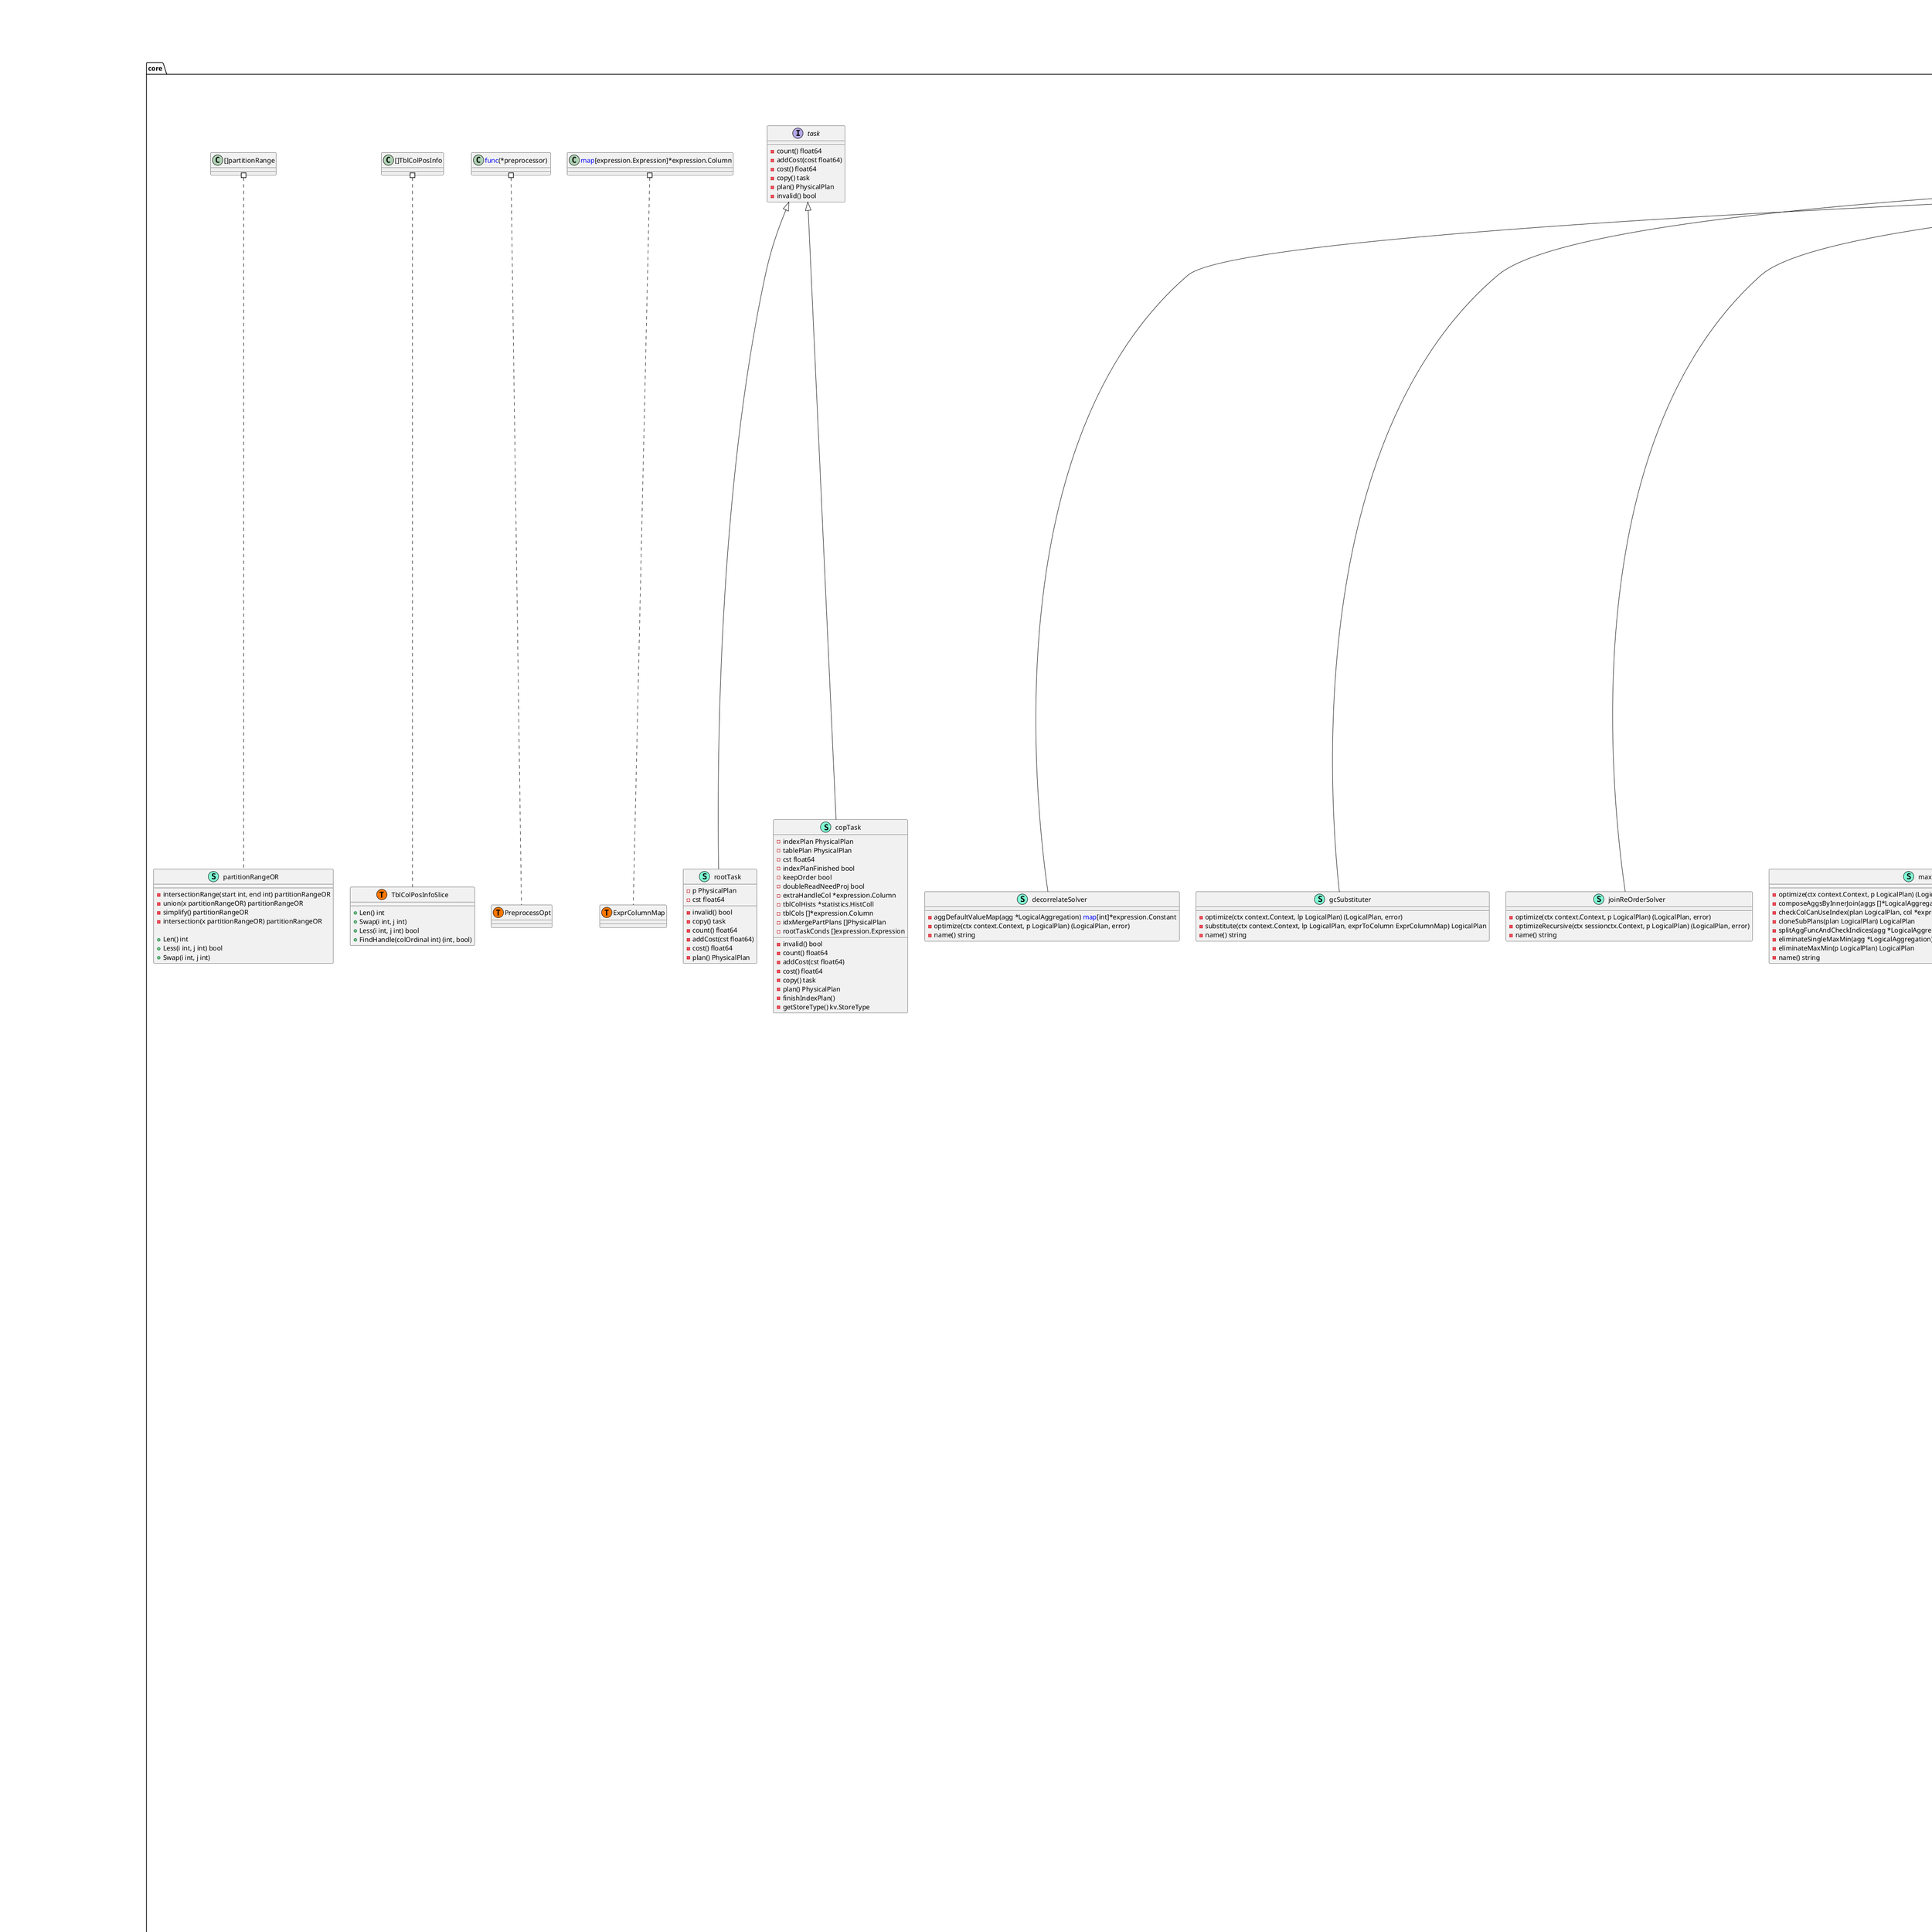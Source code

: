 @startuml
namespace core {
    class AdminPlugins << (S,Aquamarine) >> {
        + Action AdminPluginsAction
        + Plugins []string

    }
    class AdminResetTelemetryID << (S,Aquamarine) >> {
    }
    class AdminShowTelemetry << (S,Aquamarine) >> {
    }
    class AggInfo << (S,Aquamarine) >> {
        + AggFuncs []*aggregation.AggFuncDesc
        + GroupByItems []expression.Expression
        + Schema *expression.Schema

    }
    class AggregateFuncExtractor << (S,Aquamarine) >> {
        - inAggregateFuncExpr bool

        + AggFuncs []*ast.AggregateFuncExpr

        + Enter(n ast.Node) (ast.Node, bool)
        + Leave(n ast.Node) (ast.Node, bool)

    }
    class Analyze << (S,Aquamarine) >> {
        + ColTasks []AnalyzeColumnsTask
        + IdxTasks []AnalyzeIndexTask
        + Opts <font color=blue>map</font>[ast.AnalyzeOptionType]uint64

    }
    class AnalyzeColumnsTask << (S,Aquamarine) >> {
        + PKInfo *model.ColumnInfo
        + ColsInfo []*model.ColumnInfo
        + TblInfo *model.TableInfo

    }
    class AnalyzeIndexTask << (S,Aquamarine) >> {
        + IndexInfo *model.IndexInfo
        + TblInfo *model.TableInfo

    }
    class BatchPointGetPlan << (S,Aquamarine) >> {
        - ctx sessionctx.Context
        - dbName string

        + TblInfo *model.TableInfo
        + IndexInfo *model.IndexInfo
        + Handles []int64
        + HandleParams []*driver.ParamMarkerExpr
        + IndexValues [][]types.Datum
        + IndexValueParams [][]*driver.ParamMarkerExpr
        + PartitionColPos int
        + KeepOrder bool
        + Desc bool
        + Lock bool
        + LockWaitTime int64
        + Columns []*model.ColumnInfo

        - attach2Task( ...task) task
        - statsInfo() *property.StatsInfo

        + Init(ctx sessionctx.Context, stats *property.StatsInfo, schema *expression.Schema, names []*types.FieldName, offset int) *BatchPointGetPlan
        + ToPB(ctx sessionctx.Context) (*tipb.Executor, error)
        + ExplainInfo() string
        + ExplainNormalizedInfo() string
        + AccessObject() string
        + OperatorInfo(normalized bool) string
        + GetChildReqProps(idx int) *property.PhysicalProperty
        + StatsCount() float64
        + Children() []PhysicalPlan
        + SetChildren( ...PhysicalPlan) 
        + SetChild(i int, child PhysicalPlan) 
        + ResolveIndices() error
        + OutputNames() types.NameSlice
        + SetOutputNames(names types.NameSlice) 
        + GetCost(cols []*expression.Column) float64

    }
    class CachedPrepareStmt << (S,Aquamarine) >> {
        + PreparedAst *ast.Prepared
        + VisitInfos []visitInfo
        + ColumnInfos <font color=blue>interface</font>{}
        + Executor <font color=blue>interface</font>{}
        + NormalizedSQL string
        + NormalizedPlan string
        + SQLDigest string
        + PlanDigest string

    }
    class CancelDDLJobs << (S,Aquamarine) >> {
        + JobIDs []int64

    }
    class Change << (S,Aquamarine) >> {
    }
    class CheckIndexRange << (S,Aquamarine) >> {
        + Table *ast.TableName
        + IndexName string
        + HandleRanges []ast.HandleRange

    }
    class CheckTable << (S,Aquamarine) >> {
        + DBName string
        + Table table.Table
        + IndexInfos []*model.IndexInfo
        + IndexLookUpReaders []*PhysicalIndexLookUpReader
        + CheckIndex bool

    }
    class ChecksumTable << (S,Aquamarine) >> {
        + Tables []*ast.TableName

    }
    class CleanupIndex << (S,Aquamarine) >> {
        + Table *ast.TableName
        + IndexName string

    }
    class ClusterLogTableExtractor << (S,Aquamarine) >> {
        + SkipRequest bool
        + NodeTypes set.StringSet
        + Instances set.StringSet
        + StartTime int64
        + EndTime int64
        + Patterns []string
        + LogLevels set.StringSet

        - explainInfo(p *PhysicalMemTable) string

        + Extract(ctx sessionctx.Context, schema *expression.Schema, names []*types.FieldName, predicates []expression.Expression) []expression.Expression

    }
    class ClusterTableExtractor << (S,Aquamarine) >> {
        + SkipRequest bool
        + NodeTypes set.StringSet
        + Instances set.StringSet

        - explainInfo(p *PhysicalMemTable) string

        + Extract(_ sessionctx.Context, schema *expression.Schema, names []*types.FieldName, predicates []expression.Expression) []expression.Expression

    }
    class ColWithCmpFuncManager << (S,Aquamarine) >> {
        - colLength int
        - opArg []expression.Expression
        - affectedColSchema *expression.Schema
        - compareFuncs []chunk.CompareFunc

        + TargetCol *expression.Column
        + OpType []string
        + TmpConstant []*expression.Constant

        - appendNewExpr(opName string, arg expression.Expression, affectedCols []*expression.Column) 
        - resolveIndices(schema *expression.Schema) error

        + CompareRow(lhs chunk.Row, rhs chunk.Row) int
        + BuildRangesByRow(ctx sessionctx.Context, row chunk.Row) ([]*ranger.Range, error)
        + String() string

    }
    class DDL << (S,Aquamarine) >> {
        + Statement ast.DDLNode

    }
    class DataSource << (S,Aquamarine) >> {
        - indexHints []*ast.IndexHint
        - table table.Table
        - tableInfo *model.TableInfo
        - indexMergeHints []*ast.IndexHint
        - pushedDownConds []expression.Expression
        - allConds []expression.Expression
        - statisticTable *statistics.Table
        - tableStats *property.StatsInfo
        - possibleAccessPaths []*util.AccessPath
        - isPartition bool
        - physicalTableID int64
        - partitionNames []model.CIStr
        - handleCol *expression.Column
        - preferStoreType int

        + Columns []*model.ColumnInfo
        + DBName model.CIStr
        + TableAsName *model.CIStr
        + TblCols []*expression.Column
        + TblColHists *statistics.HistColl

        - buildTableGather() LogicalPlan
        - buildIndexGather(path *util.AccessPath) LogicalPlan
        - deriveTablePathStats(path *util.AccessPath, conds []expression.Expression, isIm bool) (bool, error)
        - fillIndexPath(path *util.AccessPath, conds []expression.Expression) error
        - deriveIndexPathStats(path *util.AccessPath, conds []expression.Expression, isIm bool) bool
        - getPKIsHandleCol() *expression.Column
        - getHandleCol() *expression.Column
        - getColumnNDV(colID int64) float64
        - initStats() 
        - deriveStatsByFilter(conds expression.CNFExprs, filledPaths []*util.AccessPath) *property.StatsInfo
        - generateAndPruneIndexMergePath(needPrune bool) 
        - generateIndexMergeOrPaths() 
        - isInIndexMergeHints(name string) bool
        - accessPathsForConds(conditions []expression.Expression, usedIndexCount int) []*util.AccessPath
        - buildIndexMergePartialPath(indexAccessPaths []*util.AccessPath) *util.AccessPath
        - buildIndexMergeOrPath(partialPaths []*util.AccessPath, current int) *util.AccessPath
        - tryToGetDualTask() (task, error)
        - getTableCandidate(path *util.AccessPath, prop *property.PhysicalProperty) *candidatePath
        - getIndexCandidate(path *util.AccessPath, prop *property.PhysicalProperty, isSingleScan bool) *candidatePath
        - getIndexMergeCandidate(path *util.AccessPath) *candidatePath
        - skylinePruning(prop *property.PhysicalProperty) []*candidatePath
        - findBestTask(prop *property.PhysicalProperty) (task, error)
        - canConvertToPointGet(candidate *candidatePath) bool
        - convertToIndexMergeScan(prop *property.PhysicalProperty, candidate *candidatePath) (task, error)
        - convertToPartialIndexScan(prop *property.PhysicalProperty, path *util.AccessPath) (PhysicalPlan, float64, float64)
        - convertToPartialTableScan(prop *property.PhysicalProperty, path *util.AccessPath) (PhysicalPlan, float64, float64)
        - buildIndexMergeTableScan(prop *property.PhysicalProperty, tableFilters []expression.Expression, totalRowCount float64) (PhysicalPlan, float64)
        - convertToIndexScan(prop *property.PhysicalProperty, candidate *candidatePath) (task, error)
        - crossEstimateRowCount(path *util.AccessPath, expectedCnt float64, desc bool) (float64, bool, float64)
        - convertToTableScan(prop *property.PhysicalProperty, candidate *candidatePath) (task, error)
        - convertToPointGet(prop *property.PhysicalProperty, candidate *candidatePath) task
        - convertToBatchPointGet(prop *property.PhysicalProperty, candidate *candidatePath) task
        - getOriginalPhysicalTableScan(prop *property.PhysicalProperty, path *util.AccessPath, isMatchProp bool) (*PhysicalTableScan, float64, float64)
        - getOriginalPhysicalIndexScan(prop *property.PhysicalProperty, path *util.AccessPath, isMatchProp bool, isSingleScan bool) (*PhysicalIndexScan, float64, float64)
        - setPreferredStoreType(hintInfo *tableHintInfo) 
        - newExtraHandleSchemaCol() *expression.Column

        + ExtractCorrelatedCols() []*expression.CorrelatedColumn
        + Convert2Gathers() []LogicalPlan
        + TableInfo() *model.TableInfo
        + Init(ctx sessionctx.Context, offset int) *DataSource
        + PreparePossibleProperties(schema *expression.Schema, childrenProperties ...[][]*expression.Column) [][]*expression.Column
        + PruneColumns(parentUsedCols []*expression.Column) error
        + PredicatePushDown(predicates []expression.Expression) ([]expression.Expression, LogicalPlan)
        + DeriveStats(childStats []*property.StatsInfo, selfSchema *expression.Schema, childSchema []*expression.Schema) (*property.StatsInfo, error)
        + BuildKeyInfo(selfSchema *expression.Schema, childSchema []*expression.Schema) 
        + ExplainInfo() string

    }
    class Deallocate << (S,Aquamarine) >> {
        + Name string

    }
    class Delete << (S,Aquamarine) >> {
        + IsMultiTable bool
        + SelectPlan PhysicalPlan
        + TblColPosInfos TblColPosInfoSlice

        - cleanTblID2HandleMap(tablesToDelete <font color=blue>map</font>[int64][]*ast.TableName, tblID2Handle <font color=blue>map</font>[int64][]*expression.Column, outputNames []*types.FieldName) <font color=blue>map</font>[int64][]*expression.Column
        - matchingDeletingTable(names []*ast.TableName, name *types.FieldName) bool

        + Init(ctx sessionctx.Context) *Delete

    }
    class ErrExprLoc << (S,Aquamarine) >> {
        + Offset int
        + Loc string

    }
    class Execute << (S,Aquamarine) >> {
        + Name string
        + UsingVars []expression.Expression
        + PrepareParams []types.Datum
        + ExecID uint32
        + Stmt ast.StmtNode
        + StmtType string
        + Plan Plan

        - checkPreparedPriv(ctx context.Context, sctx sessionctx.Context, preparedObj *CachedPrepareStmt, is infoschema.InfoSchema) error
        - setFoundInPlanCache(sctx sessionctx.Context, opt bool) error
        - getPhysicalPlan(ctx context.Context, sctx sessionctx.Context, is infoschema.InfoSchema, preparedStmt *CachedPrepareStmt) error
        - tryCachePointPlan(ctx context.Context, sctx sessionctx.Context, preparedStmt *CachedPrepareStmt, is infoschema.InfoSchema, p Plan) error
        - rebuildRange(p Plan) error
        - buildRangeForIndexScan(sctx sessionctx.Context, is *PhysicalIndexScan) ([]*ranger.Range, error)

        + OptimizePreparedPlan(ctx context.Context, sctx sessionctx.Context, is infoschema.InfoSchema) error

    }
    class Explain << (S,Aquamarine) >> {
        - explainedPlans <font color=blue>map</font>[int]bool

        + TargetPlan Plan
        + Format string
        + Analyze bool
        + ExecStmt ast.StmtNode
        + Rows [][]string

        - prepareSchema() error
        - explainPlanInRowFormat(p Plan, taskType string, driverSide string, indent string, isLastChild bool) error
        - prepareOperatorInfo(p Plan, taskType string, driverSide string, indent string, isLastChild bool) 
        - prepareDotInfo(p PhysicalPlan) 
        - prepareTaskDot(p PhysicalPlan, taskTp string, buffer *bytes.Buffer) 

        + RenderResult() error

    }
    class FrameBound << (S,Aquamarine) >> {
        + Type ast.BoundType
        + UnBounded bool
        + Num uint64
        + CalcFuncs []expression.Expression
        + CmpFuncs []expression.CompareFunc

    }
    class IndexAdvise << (S,Aquamarine) >> {
        + IsLocal bool
        + Path string
        + MaxMinutes uint64
        + MaxIndexNum *ast.MaxIndexNumClause
        + LinesInfo *ast.LinesClause

    }
    class Insert << (S,Aquamarine) >> {
        - tableSchema *expression.Schema
        - tableColNames types.NameSlice
        - names4OnDuplicate types.NameSlice

        + Table table.Table
        + Columns []*ast.ColumnName
        + Lists [][]expression.Expression
        + SetList []*expression.Assignment
        + OnDuplicate []*expression.Assignment
        + Schema4OnDuplicate *expression.Schema
        + GenCols InsertGeneratedColumns
        + SelectPlan PhysicalPlan
        + IsReplace bool
        + NeedFillDefaultValue bool
        + AllAssignmentsAreConstant bool

        - resolveOnDuplicate(onDup []*ast.Assignment, tblInfo *model.TableInfo, yield <font color=blue>func</font>(ast.ExprNode) (expression.Expression, error)) (<font color=blue>map</font>[string]<font color=blue>struct</font>{}, error)

        + Init(ctx sessionctx.Context) *Insert
        + ResolveIndices() error

    }
    class InsertGeneratedColumns << (S,Aquamarine) >> {
        + Columns []*ast.ColumnName
        + Exprs []expression.Expression
        + OnDuplicates []*expression.Assignment

    }
    class InspectionResultTableExtractor << (S,Aquamarine) >> {
        + SkipInspection bool
        + Rules set.StringSet
        + Items set.StringSet

        - explainInfo(p *PhysicalMemTable) string

        + Extract(_ sessionctx.Context, schema *expression.Schema, names []*types.FieldName, predicates []expression.Expression) []expression.Expression

    }
    class InspectionRuleTableExtractor << (S,Aquamarine) >> {
        + SkipRequest bool
        + Types set.StringSet

        - explainInfo(p *PhysicalMemTable) string

        + Extract(_ sessionctx.Context, schema *expression.Schema, names []*types.FieldName, predicates []expression.Expression) []expression.Expression

    }
    class InspectionSummaryTableExtractor << (S,Aquamarine) >> {
        + SkipInspection bool
        + Rules set.StringSet
        + MetricNames set.StringSet
        + Quantiles []float64

        - explainInfo(p *PhysicalMemTable) string

        + Extract(_ sessionctx.Context, schema *expression.Schema, names []*types.FieldName, predicates []expression.Expression) []expression.Expression

    }
    class JoinType << (S,Aquamarine) >> {
        + IsOuterJoin() bool
        + String() string

    }
    class LoadData << (S,Aquamarine) >> {
        + IsLocal bool
        + OnDuplicate ast.OnDuplicateKeyHandlingType
        + Path string
        + Table *ast.TableName
        + Columns []*ast.ColumnName
        + FieldsInfo *ast.FieldsClause
        + LinesInfo *ast.LinesClause
        + IgnoreLines uint64
        + GenCols InsertGeneratedColumns

    }
    class LoadStats << (S,Aquamarine) >> {
        + Path string

    }
    class LogicalAggregation << (S,Aquamarine) >> {
        - groupByCols []*expression.Column
        - aggHints aggHintInfo
        - possibleProperties [][]*expression.Column
        - inputCount float64

        + AggFuncs []*aggregation.AggFuncDesc
        + GroupByItems []expression.Expression

        - canPushToCop() bool
        - getEnforcedStreamAggs(prop *property.PhysicalProperty) []PhysicalPlan
        - distinctArgsMeetsProperty() bool
        - getStreamAggs(prop *property.PhysicalProperty) []PhysicalPlan
        - getHashAggs(prop *property.PhysicalProperty) []PhysicalPlan
        - exhaustPhysicalPlans(prop *property.PhysicalProperty) ([]PhysicalPlan, bool)
        - replaceExprColumns(replace <font color=blue>map</font>[string]*expression.Column) 
        - canPullUp() bool
        - collectGroupByColumns() 

        + ResetHintIfConflicted() (bool, bool)
        + HasDistinct() bool
        + CopyAggHints(agg *LogicalAggregation) 
        + IsPartialModeAgg() bool
        + IsCompleteModeAgg() bool
        + GetGroupByCols() []*expression.Column
        + ExtractCorrelatedCols() []*expression.CorrelatedColumn
        + GetUsedCols() []*expression.Column
        + Init(ctx sessionctx.Context, offset int) *LogicalAggregation
        + PreparePossibleProperties(schema *expression.Schema, childrenProperties ...[][]*expression.Column) [][]*expression.Column
        + PruneColumns(parentUsedCols []*expression.Column) error
        + PredicatePushDown(predicates []expression.Expression) ([]expression.Expression, LogicalPlan)
        + DeriveStats(childStats []*property.StatsInfo, selfSchema *expression.Schema, childSchema []*expression.Schema) (*property.StatsInfo, error)
        + BuildKeyInfo(selfSchema *expression.Schema, childSchema []*expression.Schema) 
        + ExplainInfo() string

    }
    class LogicalApply << (S,Aquamarine) >> {
        + CorCols []*expression.CorrelatedColumn

        - exhaustPhysicalPlans(prop *property.PhysicalProperty) ([]PhysicalPlan, bool)
        - replaceExprColumns(replace <font color=blue>map</font>[string]*expression.Column) 
        - canPullUpAgg() bool
        - deCorColFromEqExpr(expr expression.Expression) expression.Expression

        + GetHashJoin(prop *property.PhysicalProperty) *PhysicalHashJoin
        + ExtractCorrelatedCols() []*expression.CorrelatedColumn
        + Init(ctx sessionctx.Context, offset int) *LogicalApply
        + PruneColumns(parentUsedCols []*expression.Column) error
        + DeriveStats(childStats []*property.StatsInfo, selfSchema *expression.Schema, childSchema []*expression.Schema) (*property.StatsInfo, error)
        + ExplainInfo() string

    }
    class LogicalIndexScan << (S,Aquamarine) >> {
        + Source *DataSource
        + IsDoubleRead bool
        + EqCondCount int
        + AccessConds expression.CNFExprs
        + Ranges []*ranger.Range
        + Index *model.IndexInfo
        + Columns []*model.ColumnInfo
        + FullIdxCols []*expression.Column
        + FullIdxColLens []int
        + IdxCols []*expression.Column
        + IdxColLens []int

        - getPKIsHandleCol(schema *expression.Schema) *expression.Column

        + MatchIndexProp(prop *property.PhysicalProperty) bool
        + Init(ctx sessionctx.Context, offset int) *LogicalIndexScan
        + PreparePossibleProperties(schema *expression.Schema, childrenProperties ...[][]*expression.Column) [][]*expression.Column
        + DeriveStats(childStats []*property.StatsInfo, selfSchema *expression.Schema, childSchema []*expression.Schema) (*property.StatsInfo, error)
        + GetPhysicalIndexScan(schema *expression.Schema, stats *property.StatsInfo) *PhysicalIndexScan
        + BuildKeyInfo(selfSchema *expression.Schema, childSchema []*expression.Schema) 
        + ExplainInfo() string

    }
    class LogicalJoin << (S,Aquamarine) >> {
        - reordered bool
        - cartesianJoin bool
        - hintInfo *tableHintInfo
        - preferJoinType uint
        - leftProperties [][]*expression.Column
        - rightProperties [][]*expression.Column
        - redundantSchema *expression.Schema
        - redundantNames types.NameSlice
        - equalCondOutCnt float64

        + JoinType JoinType
        + StraightJoin bool
        + EqualConditions []*expression.ScalarFunction
        + LeftConditions expression.CNFExprs
        + RightConditions expression.CNFExprs
        + OtherConditions expression.CNFExprs
        + DefaultValues []types.Datum

        - moveEqualToOtherConditions(offsets []int) []expression.Expression
        - checkJoinKeyCollation(leftKeys []*expression.Column, rightKeys []*expression.Column) bool
        - getEnforcedMergeJoin(prop *property.PhysicalProperty, schema *expression.Schema, statsInfo *property.StatsInfo) []PhysicalPlan
        - getHashJoins(prop *property.PhysicalProperty) []PhysicalPlan
        - getHashJoin(prop *property.PhysicalProperty, innerIdx int, useOuterToBuild bool) *PhysicalHashJoin
        - constructIndexJoin(prop *property.PhysicalProperty, outerIdx int, innerTask task, ranges []*ranger.Range, keyOff2IdxOff []int, path *util.AccessPath, compareFilters *ColWithCmpFuncManager) []PhysicalPlan
        - constructIndexMergeJoin(prop *property.PhysicalProperty, outerIdx int, innerTask task, ranges []*ranger.Range, keyOff2IdxOff []int, path *util.AccessPath, compareFilters *ColWithCmpFuncManager) []PhysicalPlan
        - constructIndexHashJoin(prop *property.PhysicalProperty, outerIdx int, innerTask task, ranges []*ranger.Range, keyOff2IdxOff []int, path *util.AccessPath, compareFilters *ColWithCmpFuncManager) []PhysicalPlan
        - getIndexJoinByOuterIdx(prop *property.PhysicalProperty, outerIdx int) []PhysicalPlan
        - buildIndexJoinInner2TableScan(prop *property.PhysicalProperty, ds *DataSource, innerJoinKeys []*expression.Column, outerJoinKeys []*expression.Column, outerIdx int, us *LogicalUnionScan, avgInnerRowCnt float64) []PhysicalPlan
        - buildIndexJoinInner2IndexScan(prop *property.PhysicalProperty, ds *DataSource, innerJoinKeys []*expression.Column, outerJoinKeys []*expression.Column, outerIdx int, us *LogicalUnionScan, avgInnerRowCnt float64) []PhysicalPlan
        - constructInnerTableScanTask(ds *DataSource, pk *expression.Column, outerJoinKeys []*expression.Column, us *LogicalUnionScan, keepOrder bool, desc bool, rowCount float64) task
        - constructInnerUnionScan(us *LogicalUnionScan, reader PhysicalPlan) PhysicalPlan
        - constructInnerIndexScanTask(ds *DataSource, path *util.AccessPath, filterConds []expression.Expression, outerJoinKeys []*expression.Column, us *LogicalUnionScan, rangeInfo string, keepOrder bool, desc bool, rowCount float64, maxOneRow bool) task
        - tryToGetIndexJoin(prop *property.PhysicalProperty) ([]PhysicalPlan, bool)
        - exhaustPhysicalPlans(prop *property.PhysicalProperty) ([]PhysicalPlan, bool)
        - columnSubstitute(schema *expression.Schema, exprs []expression.Expression) 
        - pushDownTopNToChild(topN *LogicalTopN, idx int) LogicalPlan
        - pushDownTopN(topN *LogicalTopN) LogicalPlan
        - extractUsedCols(parentUsedCols []*expression.Column) ([]*expression.Column, []*expression.Column)
        - mergeSchema() 
        - replaceExprColumns(replace <font color=blue>map</font>[string]*expression.Column) 
        - updateEQCond() 
        - getProj(idx int) *LogicalProjection
        - outerJoinPropConst(predicates []expression.Expression) []expression.Expression
        - pushDownConstExpr(expr expression.Expression, leftCond []expression.Expression, rightCond []expression.Expression, filterCond bool) ([]expression.Expression, []expression.Expression)
        - extractOnCondition(conditions []expression.Expression, deriveLeft bool, deriveRight bool) ([]*expression.ScalarFunction, []expression.Expression, []expression.Expression, []expression.Expression)
        - setPreferredJoinType(hintInfo *tableHintInfo) 

        + GetMergeJoin(prop *property.PhysicalProperty, schema *expression.Schema, statsInfo *property.StatsInfo, leftStatsInfo *property.StatsInfo, rightStatsInfo *property.StatsInfo) []PhysicalPlan
        + Shallow() *LogicalJoin
        + GetJoinKeys() []*expression.Column
        + AttachOnConds(onConds []expression.Expression) 
        + AppendJoinConds(eq []*expression.ScalarFunction, left []expression.Expression, right []expression.Expression, other []expression.Expression) 
        + ExtractCorrelatedCols() []*expression.CorrelatedColumn
        + ExtractJoinKeys(childIdx int) *expression.Schema
        + Init(ctx sessionctx.Context, offset int) *LogicalJoin
        + PreparePossibleProperties(schema *expression.Schema, childrenProperties ...[][]*expression.Column) [][]*expression.Column
        + PruneColumns(parentUsedCols []*expression.Column) error
        + PredicatePushDown(predicates []expression.Expression) ([]expression.Expression, LogicalPlan)
        + DeriveStats(childStats []*property.StatsInfo, selfSchema *expression.Schema, childSchema []*expression.Schema) (*property.StatsInfo, error)
        + BuildKeyInfo(selfSchema *expression.Schema, childSchema []*expression.Schema) 
        + ExtractOnCondition(conditions []expression.Expression, leftSchema *expression.Schema, rightSchema *expression.Schema, deriveLeft bool, deriveRight bool) ([]*expression.ScalarFunction, []expression.Expression, []expression.Expression, []expression.Expression)
        + ExplainInfo() string

    }
    class LogicalLimit << (S,Aquamarine) >> {
        + Offset uint64
        + Count uint64

        - exhaustPhysicalPlans(prop *property.PhysicalProperty) ([]PhysicalPlan, bool)
        - convertToTopN() *LogicalTopN
        - pushDownTopN(topN *LogicalTopN) LogicalPlan

        + Init(ctx sessionctx.Context, offset int) *LogicalLimit
        + PredicatePushDown(predicates []expression.Expression) ([]expression.Expression, LogicalPlan)
        + HashCode() []byte
        + DeriveStats(childStats []*property.StatsInfo, selfSchema *expression.Schema, childSchema []*expression.Schema) (*property.StatsInfo, error)
        + BuildKeyInfo(selfSchema *expression.Schema, childSchema []*expression.Schema) 
        + ExplainInfo() string

    }
    class LogicalLock << (S,Aquamarine) >> {
        - tblID2Handle <font color=blue>map</font>[int64][]*expression.Column
        - partitionedTable []table.PartitionedTable

        + Lock ast.SelectLockType

        - exhaustPhysicalPlans(prop *property.PhysicalProperty) ([]PhysicalPlan, bool)
        - pushDownTopN(topN *LogicalTopN) LogicalPlan

        + Init(ctx sessionctx.Context) *LogicalLock
        + PruneColumns(parentUsedCols []*expression.Column) error

    }
    class LogicalMaxOneRow << (S,Aquamarine) >> {
        - exhaustPhysicalPlans(prop *property.PhysicalProperty) ([]PhysicalPlan, bool)

        + Init(ctx sessionctx.Context, offset int) *LogicalMaxOneRow
        + Schema() *expression.Schema
        + PredicatePushDown(predicates []expression.Expression) ([]expression.Expression, LogicalPlan)
        + DeriveStats(childStats []*property.StatsInfo, selfSchema *expression.Schema, childSchema []*expression.Schema) (*property.StatsInfo, error)

    }
    class LogicalMemTable << (S,Aquamarine) >> {
        + Extractor MemTablePredicateExtractor
        + DBName model.CIStr
        + TableInfo *model.TableInfo
        + QueryTimeRange QueryTimeRange

        - findBestTask(prop *property.PhysicalProperty) (task, error)

        + Init(ctx sessionctx.Context, offset int) *LogicalMemTable
        + PredicatePushDown(predicates []expression.Expression) ([]expression.Expression, LogicalPlan)
        + DeriveStats(childStats []*property.StatsInfo, selfSchema *expression.Schema, childSchema []*expression.Schema) (*property.StatsInfo, error)

    }
    class LogicalPartitionUnionAll << (S,Aquamarine) >> {
        - exhaustPhysicalPlans(prop *property.PhysicalProperty) ([]PhysicalPlan, bool)

        + Init(ctx sessionctx.Context, offset int) *LogicalPartitionUnionAll

    }
    interface LogicalPlan  {
        - findBestTask(prop *property.PhysicalProperty) (task, error)
        - pushDownTopN(topN *LogicalTopN) LogicalPlan
        - recursiveDeriveStats() (*property.StatsInfo, error)
        - exhaustPhysicalPlans( *property.PhysicalProperty) ([]PhysicalPlan, bool)

        + HashCode() []byte
        + PredicatePushDown( []expression.Expression) ([]expression.Expression, LogicalPlan)
        + PruneColumns( []*expression.Column) error
        + BuildKeyInfo(selfSchema *expression.Schema, childSchema []*expression.Schema) 
        + DeriveStats(childStats []*property.StatsInfo, selfSchema *expression.Schema, childSchema []*expression.Schema) (*property.StatsInfo, error)
        + PreparePossibleProperties(schema *expression.Schema, childrenProperties ...[][]*expression.Column) [][]*expression.Column
        + ExtractCorrelatedCols() []*expression.CorrelatedColumn
        + MaxOneRow() bool
        + Children() []LogicalPlan
        + SetChildren( ...LogicalPlan) 
        + SetChild(i int, child LogicalPlan) 

    }
    class LogicalProjection << (S,Aquamarine) >> {
        - calculateGenCols bool

        + Exprs []expression.Expression
        + CalculateNoDelay bool
        + AvoidColumnEvaluator bool

        - exhaustPhysicalPlans(prop *property.PhysicalProperty) ([]PhysicalPlan, bool)
        - pushDownTopN(topN *LogicalTopN) LogicalPlan
        - replaceExprColumns(replace <font color=blue>map</font>[string]*expression.Column) 
        - appendExpr(expr expression.Expression) *expression.Column
        - buildSchemaByExprs(selfSchema *expression.Schema) *expression.Schema

        + TryToGetChildProp(prop *property.PhysicalProperty) (*property.PhysicalProperty, bool)
        + ExtractCorrelatedCols() []*expression.CorrelatedColumn
        + GetUsedCols() []*expression.Column
        + Init(ctx sessionctx.Context, offset int) *LogicalProjection
        + PreparePossibleProperties(schema *expression.Schema, childrenProperties ...[][]*expression.Column) [][]*expression.Column
        + PruneColumns(parentUsedCols []*expression.Column) error
        + PredicatePushDown(predicates []expression.Expression) ([]expression.Expression, LogicalPlan)
        + HashCode() []byte
        + DeriveStats(childStats []*property.StatsInfo, selfSchema *expression.Schema, childSchema []*expression.Schema) (*property.StatsInfo, error)
        + BuildKeyInfo(selfSchema *expression.Schema, childSchema []*expression.Schema) 
        + ExplainInfo() string

    }
    class LogicalSelection << (S,Aquamarine) >> {
        + Conditions []expression.Expression

        - exhaustPhysicalPlans(prop *property.PhysicalProperty) ([]PhysicalPlan, bool)
        - replaceExprColumns(replace <font color=blue>map</font>[string]*expression.Column) 
        - checkMaxOneRowCond(unique expression.Expression, constOrCorCol expression.Expression, childSchema *expression.Schema) bool

        + ExtractCorrelatedCols() []*expression.CorrelatedColumn
        + Init(ctx sessionctx.Context, offset int) *LogicalSelection
        + PreparePossibleProperties(schema *expression.Schema, childrenProperties ...[][]*expression.Column) [][]*expression.Column
        + PruneColumns(parentUsedCols []*expression.Column) error
        + PredicatePushDown(predicates []expression.Expression) ([]expression.Expression, LogicalPlan)
        + HashCode() []byte
        + DeriveStats(childStats []*property.StatsInfo, selfSchema *expression.Schema, childSchema []*expression.Schema) (*property.StatsInfo, error)
        + BuildKeyInfo(selfSchema *expression.Schema, childSchema []*expression.Schema) 
        + ExplainInfo() string

    }
    class LogicalShow << (S,Aquamarine) >> {
        - findBestTask(prop *property.PhysicalProperty) (task, error)

        + Init(ctx sessionctx.Context) *LogicalShow
        + DeriveStats(childStats []*property.StatsInfo, selfSchema *expression.Schema, childSchema []*expression.Schema) (*property.StatsInfo, error)

    }
    class LogicalShowDDLJobs << (S,Aquamarine) >> {
        + JobNumber int64

        - findBestTask(prop *property.PhysicalProperty) (task, error)

        + Init(ctx sessionctx.Context) *LogicalShowDDLJobs
        + DeriveStats(childStats []*property.StatsInfo, selfSchema *expression.Schema, childSchema []*expression.Schema) (*property.StatsInfo, error)

    }
    class LogicalSort << (S,Aquamarine) >> {
        + ByItems []*util.ByItems

        - getPhysicalSort(prop *property.PhysicalProperty) *PhysicalSort
        - getNominalSort(reqProp *property.PhysicalProperty) *NominalSort
        - exhaustPhysicalPlans(prop *property.PhysicalProperty) ([]PhysicalPlan, bool)
        - pushDownTopN(topN *LogicalTopN) LogicalPlan
        - replaceExprColumns(replace <font color=blue>map</font>[string]*expression.Column) 

        + ExtractCorrelatedCols() []*expression.CorrelatedColumn
        + Init(ctx sessionctx.Context, offset int) *LogicalSort
        + PreparePossibleProperties(schema *expression.Schema, childrenProperties ...[][]*expression.Column) [][]*expression.Column
        + PruneColumns(parentUsedCols []*expression.Column) error
        + ExplainInfo() string

    }
    class LogicalTableDual << (S,Aquamarine) >> {
        + RowCount int

        - findBestTask(prop *property.PhysicalProperty) (task, error)

        + Init(ctx sessionctx.Context, offset int) *LogicalTableDual
        + PruneColumns(parentUsedCols []*expression.Column) error
        + PredicatePushDown(predicates []expression.Expression) ([]expression.Expression, LogicalPlan)
        + HashCode() []byte
        + DeriveStats(childStats []*property.StatsInfo, selfSchema *expression.Schema, childSchema []*expression.Schema) (*property.StatsInfo, error)
        + ExplainInfo() string

    }
    class LogicalTableScan << (S,Aquamarine) >> {
        + Source *DataSource
        + Handle *expression.Column
        + AccessConds expression.CNFExprs
        + Ranges []*ranger.Range

        + Init(ctx sessionctx.Context, offset int) *LogicalTableScan
        + PreparePossibleProperties(schema *expression.Schema, childrenProperties ...[][]*expression.Column) [][]*expression.Column
        + DeriveStats(childStats []*property.StatsInfo, selfSchema *expression.Schema, childSchema []*expression.Schema) (*property.StatsInfo, error)
        + GetPhysicalScan(schema *expression.Schema, stats *property.StatsInfo) *PhysicalTableScan
        + BuildKeyInfo(selfSchema *expression.Schema, childSchema []*expression.Schema) 
        + ExplainInfo() string

    }
    class LogicalTopN << (S,Aquamarine) >> {
        + ByItems []*util.ByItems
        + Offset uint64
        + Count uint64

        - getPhysTopN() []PhysicalPlan
        - getPhysLimits() []PhysicalPlan
        - exhaustPhysicalPlans(prop *property.PhysicalProperty) ([]PhysicalPlan, bool)
        - isLimit() bool
        - setChild(p LogicalPlan) LogicalPlan
        - replaceExprColumns(replace <font color=blue>map</font>[string]*expression.Column) 

        + ExtractCorrelatedCols() []*expression.CorrelatedColumn
        + Init(ctx sessionctx.Context, offset int) *LogicalTopN
        + PreparePossibleProperties(schema *expression.Schema, childrenProperties ...[][]*expression.Column) [][]*expression.Column
        + PruneColumns(parentUsedCols []*expression.Column) error
        + DeriveStats(childStats []*property.StatsInfo, selfSchema *expression.Schema, childSchema []*expression.Schema) (*property.StatsInfo, error)
        + ExplainInfo() string

    }
    class LogicalUnionAll << (S,Aquamarine) >> {
        - exhaustPhysicalPlans(prop *property.PhysicalProperty) ([]PhysicalPlan, bool)
        - pushDownTopN(topN *LogicalTopN) LogicalPlan

        + Init(ctx sessionctx.Context, offset int) *LogicalUnionAll
        + PruneColumns(parentUsedCols []*expression.Column) error
        + PredicatePushDown(predicates []expression.Expression) ([]expression.Expression, LogicalPlan)
        + DeriveStats(childStats []*property.StatsInfo, selfSchema *expression.Schema, childSchema []*expression.Schema) (*property.StatsInfo, error)

    }
    class LogicalUnionScan << (S,Aquamarine) >> {
        - conditions []expression.Expression
        - handleCol *expression.Column

        - exhaustPhysicalPlans(prop *property.PhysicalProperty) ([]PhysicalPlan, bool)

        + Init(ctx sessionctx.Context, offset int) *LogicalUnionScan
        + PruneColumns(parentUsedCols []*expression.Column) error
        + PredicatePushDown(predicates []expression.Expression) ([]expression.Expression, LogicalPlan)
        + ExplainInfo() string

    }
    class LogicalWindow << (S,Aquamarine) >> {
        + WindowFuncDescs []*aggregation.WindowFuncDesc
        + PartitionBy []property.Item
        + OrderBy []property.Item
        + Frame *WindowFrame

        - exhaustPhysicalPlans(prop *property.PhysicalProperty) ([]PhysicalPlan, bool)
        - extractUsedCols(parentUsedCols []*expression.Column) []*expression.Column
        - replaceExprColumns(replace <font color=blue>map</font>[string]*expression.Column) 

        + ExtractCorrelatedCols() []*expression.CorrelatedColumn
        + GetWindowResultColumns() []*expression.Column
        + Init(ctx sessionctx.Context, offset int) *LogicalWindow
        + PreparePossibleProperties(schema *expression.Schema, childrenProperties ...[][]*expression.Column) [][]*expression.Column
        + PruneColumns(parentUsedCols []*expression.Column) error
        + GetPartitionByCols() []*expression.Column
        + PredicatePushDown(predicates []expression.Expression) ([]expression.Expression, LogicalPlan)
        + DeriveStats(childStats []*property.StatsInfo, selfSchema *expression.Schema, childSchema []*expression.Schema) (*property.StatsInfo, error)

    }
    interface MemTablePredicateExtractor  {
        - explainInfo(p *PhysicalMemTable) string

        + Extract( sessionctx.Context,  *expression.Schema,  []*types.FieldName,  []expression.Expression) []expression.Expression

    }
    class MetricSummaryTableExtractor << (S,Aquamarine) >> {
        + SkipRequest bool
        + MetricsNames set.StringSet
        + Quantiles []float64

        - explainInfo(p *PhysicalMemTable) string

        + Extract(_ sessionctx.Context, schema *expression.Schema, names []*types.FieldName, predicates []expression.Expression) []expression.Expression

    }
    class MetricTableExtractor << (S,Aquamarine) >> {
        + SkipRequest bool
        + StartTime time.Time
        + EndTime time.Time
        + LabelConditions <font color=blue>map</font>[string]set.StringSet
        + Quantiles []float64

        - getTimeRange(start int64, end int64) (time.Time, time.Time)
        - explainInfo(p *PhysicalMemTable) string

        + Extract(ctx sessionctx.Context, schema *expression.Schema, names []*types.FieldName, predicates []expression.Expression) []expression.Expression
        + GetMetricTablePromQL(sctx sessionctx.Context, lowerTableName string) string

    }
    class NominalSort << (S,Aquamarine) >> {
        + ByItems []*util.ByItems
        + OnlyColumn bool

        - attach2Task(tasks ...task) task

        + Init(ctx sessionctx.Context, stats *property.StatsInfo, offset int, props ...*property.PhysicalProperty) *NominalSort

    }
    class PBPlanBuilder << (S,Aquamarine) >> {
        - sctx sessionctx.Context
        - tps []*types.FieldType
        - is infoschema.InfoSchema

        - pbToPhysicalPlan(e *tipb.Executor) (PhysicalPlan, error)
        - pbToTableScan(e *tipb.Executor) (PhysicalPlan, error)
        - buildTableScanSchema(tblInfo *model.TableInfo, columns []*model.ColumnInfo) *expression.Schema
        - pbToSelection(e *tipb.Executor) (PhysicalPlan, error)
        - pbToTopN(e *tipb.Executor) (PhysicalPlan, error)
        - pbToLimit(e *tipb.Executor) (PhysicalPlan, error)
        - pbToAgg(e *tipb.Executor, isStreamAgg bool) (PhysicalPlan, error)
        - buildAggSchema(aggFuncs []*aggregation.AggFuncDesc, groupBys []expression.Expression) *expression.Schema
        - getAggInfo(executor *tipb.Executor) ([]*aggregation.AggFuncDesc, []expression.Expression, error)
        - convertColumnInfo(tblInfo *model.TableInfo, pbColumns []*tipb.ColumnInfo) ([]*model.ColumnInfo, error)
        - predicatePushDown(p PhysicalPlan, predicates []expression.Expression) ([]expression.Expression, PhysicalPlan)

        + Build(executors []*tipb.Executor) (PhysicalPlan, error)

    }
    class PSTMTPlanCacheValue << (S,Aquamarine) >> {
        + Plan Plan
        + OutPutNames []*types.FieldName
        + TblInfo2UnionScan <font color=blue>map</font>[*model.TableInfo]bool

    }
    class PhysicalApply << (S,Aquamarine) >> {
        + OuterSchema []*expression.CorrelatedColumn

        - attach2Task(tasks ...task) task

        + Init(ctx sessionctx.Context, stats *property.StatsInfo, offset int, props ...*property.PhysicalProperty) *PhysicalApply
        + GetCost(lCount float64, rCount float64, lCost float64, rCost float64) float64
        + ResolveIndices() error

    }
    class PhysicalHashAgg << (S,Aquamarine) >> {
        - cpuCostDivisor(hasDistinct bool) (float64, float64)
        - attach2Task(tasks ...task) task

        + GetCost(inputRows float64, isRoot bool) float64
        + ToPB(ctx sessionctx.Context) (*tipb.Executor, error)

    }
    class PhysicalHashJoin << (S,Aquamarine) >> {
        + Concurrency uint
        + EqualConditions []*expression.ScalarFunction
        + UseOuterToBuild bool

        - attach2Task(tasks ...task) task
        - explainInfo(normalized bool) string

        + Init(ctx sessionctx.Context, stats *property.StatsInfo, offset int, props ...*property.PhysicalProperty) *PhysicalHashJoin
        + GetCost(lCnt float64, rCnt float64) float64
        + ResolveIndices() error
        + ExplainInfo() string
        + ExplainNormalizedInfo() string

    }
    class PhysicalIndexHashJoin << (S,Aquamarine) >> {
        + KeepOuterOrder bool

        - attach2Task(tasks ...task) task

        + Init(ctx sessionctx.Context) *PhysicalIndexHashJoin
        + GetCost(outerTask task, innerTask task) float64

    }
    class PhysicalIndexJoin << (S,Aquamarine) >> {
        - outerSchema *expression.Schema
        - innerTask task

        + Ranges []*ranger.Range
        + KeyOff2IdxOff []int
        + IdxColLens []int
        + CompareFilters *ColWithCmpFuncManager

        - attach2Task(tasks ...task) task
        - explainInfo(normalized bool) string

        + Init(ctx sessionctx.Context, stats *property.StatsInfo, offset int, props ...*property.PhysicalProperty) *PhysicalIndexJoin
        + GetCost(outerTask task, innerTask task) float64
        + ResolveIndices() error
        + ExplainInfo() string
        + ExplainNormalizedInfo() string

    }
    class PhysicalIndexLookUpReader << (S,Aquamarine) >> {
        - indexPlan PhysicalPlan
        - tablePlan PhysicalPlan

        + IndexPlans []PhysicalPlan
        + TablePlans []PhysicalPlan
        + ExtraHandleCol *expression.Column
        + PushedLimit *PushedDownLimit

        + Init(ctx sessionctx.Context, offset int) *PhysicalIndexLookUpReader
        + ResolveIndices() error
        + ExplainInfo() string

    }
    class PhysicalIndexMergeJoin << (S,Aquamarine) >> {
        + KeyOff2KeyOffOrderByIdx []int
        + CompareFuncs []expression.CompareFunc
        + OuterCompareFuncs []expression.CompareFunc
        + NeedOuterSort bool
        + Desc bool

        - attach2Task(tasks ...task) task

        + Init(ctx sessionctx.Context) *PhysicalIndexMergeJoin
        + GetCost(outerTask task, innerTask task) float64

    }
    class PhysicalIndexMergeReader << (S,Aquamarine) >> {
        - partialPlans []PhysicalPlan
        - tablePlan PhysicalPlan

        + PartialPlans [][]PhysicalPlan
        + TablePlans []PhysicalPlan

        + Init(ctx sessionctx.Context, offset int) *PhysicalIndexMergeReader
        + ResolveIndices() error
        + ExplainInfo() string

    }
    class PhysicalIndexReader << (S,Aquamarine) >> {
        - indexPlan PhysicalPlan

        + IndexPlans []PhysicalPlan
        + OutputColumns []*expression.Column

        + Init(ctx sessionctx.Context, offset int) *PhysicalIndexReader
        + ResolveIndices() error
        + SetSchema(_ *expression.Schema) 
        + SetChildren(children ...PhysicalPlan) 
        + ExplainInfo() string
        + ExplainNormalizedInfo() string

    }
    class PhysicalIndexScan << (S,Aquamarine) >> {
        - dataSourceSchema *expression.Schema
        - rangeInfo string
        - physicalTableID int64
        - isPartition bool

        + AccessCondition []expression.Expression
        + Table *model.TableInfo
        + Index *model.IndexInfo
        + IdxCols []*expression.Column
        + IdxColLens []int
        + Ranges []*ranger.Range
        + Columns []*model.ColumnInfo
        + DBName model.CIStr
        + TableAsName *model.CIStr
        + Hist *statistics.Histogram
        + GenExprs <font color=blue>map</font>[model.TableColumnID]expression.Expression
        + Desc bool
        + KeepOrder bool
        + DoubleRead bool

        - indexScanRowSize(idx *model.IndexInfo, ds *DataSource, isForScan bool) float64
        - initSchema(idx *model.IndexInfo, idxExprCols []*expression.Column, isDoubleRead bool) 
        - addPushedDownSelection(copTask *copTask, p *DataSource, path *util.AccessPath, finalStats *property.StatsInfo) 
        - haveCorCol() bool
        - isFullScan() bool

        + Init(ctx sessionctx.Context, offset int) *PhysicalIndexScan
        + ToPB(ctx sessionctx.Context) (*tipb.Executor, error)
        + IsPartition() (bool, int64)
        + IsPointGetByUniqueKey(sc *stmtctx.StatementContext) bool
        + ExplainID() fmt.Stringer
        + ExplainInfo() string
        + ExplainNormalizedInfo() string
        + AccessObject() string
        + OperatorInfo(normalized bool) string

    }
    class PhysicalLimit << (S,Aquamarine) >> {
        + Offset uint64
        + Count uint64

        - attach2Task(tasks ...task) task
        - sinkIntoIndexLookUp(t task) bool

        + Init(ctx sessionctx.Context, stats *property.StatsInfo, offset int, props ...*property.PhysicalProperty) *PhysicalLimit
        + ToPB(ctx sessionctx.Context) (*tipb.Executor, error)
        + ExplainInfo() string

    }
    class PhysicalLock << (S,Aquamarine) >> {
        + Lock ast.SelectLockType
        + TblID2Handle <font color=blue>map</font>[int64][]*expression.Column
        + PartitionedTable []table.PartitionedTable

        + Init(ctx sessionctx.Context, stats *property.StatsInfo, props ...*property.PhysicalProperty) *PhysicalLock
        + ResolveIndices() error
        + ExplainInfo() string

    }
    class PhysicalMaxOneRow << (S,Aquamarine) >> {
        + Init(ctx sessionctx.Context, stats *property.StatsInfo, offset int, props ...*property.PhysicalProperty) *PhysicalMaxOneRow

    }
    class PhysicalMemTable << (S,Aquamarine) >> {
        + DBName model.CIStr
        + Table *model.TableInfo
        + Columns []*model.ColumnInfo
        + Extractor MemTablePredicateExtractor
        + QueryTimeRange QueryTimeRange

        + Init(ctx sessionctx.Context, stats *property.StatsInfo, offset int) *PhysicalMemTable
        + ExplainInfo() string
        + AccessObject() string
        + OperatorInfo(_ bool) string

    }
    class PhysicalMergeJoin << (S,Aquamarine) >> {
        + CompareFuncs []expression.CompareFunc
        + Desc bool

        - tryToGetChildReqProp(prop *property.PhysicalProperty) ([]*property.PhysicalProperty, bool)
        - initCompareFuncs() 
        - attach2Task(tasks ...task) task
        - explainInfo(normalized bool) string

        + Init(ctx sessionctx.Context, stats *property.StatsInfo, offset int) *PhysicalMergeJoin
        + GetCost(lCnt float64, rCnt float64) float64
        + ResolveIndices() error
        + ExplainInfo() string
        + ExplainNormalizedInfo() string

    }
    interface PhysicalPlan  {
        - attach2Task( ...task) task

        + ToPB(ctx sessionctx.Context) (*tipb.Executor, error)
        + GetChildReqProps(idx int) *property.PhysicalProperty
        + StatsCount() float64
        + Children() []PhysicalPlan
        + SetChildren( ...PhysicalPlan) 
        + SetChild(i int, child PhysicalPlan) 
        + ResolveIndices() error
        + Stats() *property.StatsInfo
        + ExplainNormalizedInfo() string

    }
    class PhysicalProjection << (S,Aquamarine) >> {
        + Exprs []expression.Expression
        + CalculateNoDelay bool
        + AvoidColumnEvaluator bool

        - attach2Task(tasks ...task) task

        + Init(ctx sessionctx.Context, stats *property.StatsInfo, offset int, props ...*property.PhysicalProperty) *PhysicalProjection
        + GetCost(count float64) float64
        + ResolveIndices() error
        + ExplainInfo() string
        + ExplainNormalizedInfo() string

    }
    class PhysicalSelection << (S,Aquamarine) >> {
        + Conditions []expression.Expression

        - attach2Task(tasks ...task) task

        + Init(ctx sessionctx.Context, stats *property.StatsInfo, offset int, props ...*property.PhysicalProperty) *PhysicalSelection
        + ResolveIndices() error
        + ToPB(ctx sessionctx.Context) (*tipb.Executor, error)
        + ExplainInfo() string
        + ExplainNormalizedInfo() string

    }
    class PhysicalShow << (S,Aquamarine) >> {
        + Init(ctx sessionctx.Context) *PhysicalShow

    }
    class PhysicalShowDDLJobs << (S,Aquamarine) >> {
        + JobNumber int64

        + Init(ctx sessionctx.Context) *PhysicalShowDDLJobs

    }
    class PhysicalShuffle << (S,Aquamarine) >> {
        + Concurrency int
        + Tail PhysicalPlan
        + DataSource PhysicalPlan
        + SplitterType PartitionSplitterType
        + HashByItems []expression.Expression

        + Init(ctx sessionctx.Context, stats *property.StatsInfo, offset int, props ...*property.PhysicalProperty) *PhysicalShuffle
        + ResolveIndices() error
        + ExplainInfo() string

    }
    class PhysicalShuffleDataSourceStub << (S,Aquamarine) >> {
        + Worker unsafe.Pointer

        + Init(ctx sessionctx.Context, stats *property.StatsInfo, offset int, props ...*property.PhysicalProperty) *PhysicalShuffleDataSourceStub

    }
    class PhysicalSort << (S,Aquamarine) >> {
        + ByItems []*util.ByItems

        - attach2Task(tasks ...task) task

        + Init(ctx sessionctx.Context, stats *property.StatsInfo, offset int, props ...*property.PhysicalProperty) *PhysicalSort
        + GetCost(count float64, schema *expression.Schema) float64
        + ResolveIndices() error
        + ExplainInfo() string

    }
    class PhysicalStreamAgg << (S,Aquamarine) >> {
        - attach2Task(tasks ...task) task

        + GetCost(inputRows float64, isRoot bool) float64
        + ToPB(ctx sessionctx.Context) (*tipb.Executor, error)

    }
    class PhysicalTableDual << (S,Aquamarine) >> {
        - names []*types.FieldName

        + RowCount int

        + Init(ctx sessionctx.Context, stats *property.StatsInfo, offset int) *PhysicalTableDual
        + OutputNames() types.NameSlice
        + SetOutputNames(names types.NameSlice) 
        + ExplainInfo() string

    }
    class PhysicalTableReader << (S,Aquamarine) >> {
        - tablePlan PhysicalPlan

        + TablePlans []PhysicalPlan
        + StoreType kv.StoreType

        + Init(ctx sessionctx.Context, offset int) *PhysicalTableReader
        + ResolveIndices() error
        + SetChildren(children ...PhysicalPlan) 
        + ExplainInfo() string
        + ExplainNormalizedInfo() string

    }
    class PhysicalTableScan << (S,Aquamarine) >> {
        - filterCondition []expression.Expression
        - pkCol *expression.Column
        - physicalTableID int64
        - rangeDecidedBy []*expression.Column
        - isPartition bool
        - isChildOfIndexLookUp bool

        + AccessCondition []expression.Expression
        + Table *model.TableInfo
        + Columns []*model.ColumnInfo
        + DBName model.CIStr
        + Ranges []*ranger.Range
        + TableAsName *model.CIStr
        + Hist *statistics.Histogram
        + HandleIdx int
        + StoreType kv.StoreType
        + KeepOrder bool
        + Desc bool

        - appendExtraHandleCol(ds *DataSource) (*expression.Column, bool)
        - addPushedDownSelection(copTask *copTask, stats *property.StatsInfo) 
        - haveCorCol() bool
        - isFullScan() bool

        + Init(ctx sessionctx.Context, offset int) *PhysicalTableScan
        + ToPB(ctx sessionctx.Context) (*tipb.Executor, error)
        + IsPartition() (bool, int64)
        + SetIsChildOfIndexLookUp(isIsChildOfIndexLookUp bool) 
        + ExplainID() fmt.Stringer
        + ExplainInfo() string
        + ExplainNormalizedInfo() string
        + AccessObject() string
        + OperatorInfo(normalized bool) string

    }
    class PhysicalTopN << (S,Aquamarine) >> {
        + ByItems []*util.ByItems
        + Offset uint64
        + Count uint64

        - canPushDown(cop *copTask) bool
        - allColsFromSchema(schema *expression.Schema) bool
        - getPushedDownTopN(childPlan PhysicalPlan) *PhysicalTopN
        - attach2Task(tasks ...task) task

        + Init(ctx sessionctx.Context, stats *property.StatsInfo, offset int, props ...*property.PhysicalProperty) *PhysicalTopN
        + GetCost(count float64, isRoot bool) float64
        + ResolveIndices() error
        + ToPB(ctx sessionctx.Context) (*tipb.Executor, error)
        + ExplainInfo() string
        + ExplainNormalizedInfo() string

    }
    class PhysicalUnionAll << (S,Aquamarine) >> {
        - attach2Task(tasks ...task) task

        + Init(ctx sessionctx.Context, stats *property.StatsInfo, offset int, props ...*property.PhysicalProperty) *PhysicalUnionAll

    }
    class PhysicalUnionScan << (S,Aquamarine) >> {
        + Conditions []expression.Expression
        + HandleCol *expression.Column

        - attach2Task(tasks ...task) task

        + Init(ctx sessionctx.Context, stats *property.StatsInfo, offset int, props ...*property.PhysicalProperty) *PhysicalUnionScan
        + ResolveIndices() error
        + ExplainInfo() string

    }
    class PhysicalWindow << (S,Aquamarine) >> {
        + WindowFuncDescs []*aggregation.WindowFuncDesc
        + PartitionBy []property.Item
        + OrderBy []property.Item
        + Frame *WindowFrame

        - formatFrameBound(buffer *bytes.Buffer, bound *FrameBound) 

        + Init(ctx sessionctx.Context, stats *property.StatsInfo, offset int, props ...*property.PhysicalProperty) *PhysicalWindow
        + ResolveIndices() error
        + ExplainInfo() string

    }
    interface Plan  {
        - replaceExprColumns(replace <font color=blue>map</font>[string]*expression.Column) 
        - statsInfo() *property.StatsInfo

        + Schema() *expression.Schema
        + ID() int
        + TP() string
        + ExplainID() fmt.Stringer
        + ExplainInfo() string
        + SCtx() sessionctx.Context
        + OutputNames() types.NameSlice
        + SetOutputNames(names types.NameSlice) 
        + SelectBlockOffset() int

    }
    class PlanBuilder << (S,Aquamarine) >> {
        - ctx sessionctx.Context
        - is infoschema.InfoSchema
        - outerSchemas []*expression.Schema
        - outerNames [][]*types.FieldName
        - colMapper <font color=blue>map</font>[*ast.ColumnNameExpr]int
        - visitInfo []visitInfo
        - tableHintInfo []tableHintInfo
        - optFlag uint64
        - capFlag capFlagType
        - curClause clauseCode
        - rewriterPool []*expressionRewriter
        - rewriterCounter int
        - windowSpecs <font color=blue>map</font>[string]*ast.WindowSpec
        - inUpdateStmt bool
        - inDeleteStmt bool
        - inStraightJoin bool
        - handleHelper *handleColHelper
        - hintProcessor *hint.BlockHintProcessor
        - selectOffset []int
        - partitionedTable []table.PartitionedTable
        - underlyingViewNames set.StringSet

        - buildAggregation(ctx context.Context, p LogicalPlan, aggFuncList []*ast.AggregateFuncExpr, gbyItems []expression.Expression) (LogicalPlan, <font color=blue>map</font>[int]int, error)
        - buildResultSetNode(ctx context.Context, node ast.ResultSetNode) (LogicalPlan, error)
        - buildJoin(ctx context.Context, joinNode *ast.Join) (LogicalPlan, error)
        - buildUsingClause(p *LogicalJoin, leftPlan LogicalPlan, rightPlan LogicalPlan, join *ast.Join) error
        - buildNaturalJoin(p *LogicalJoin, leftPlan LogicalPlan, rightPlan LogicalPlan, join *ast.Join) error
        - coalesceCommonColumns(p *LogicalJoin, leftPlan LogicalPlan, rightPlan LogicalPlan, joinTp ast.JoinType, filter <font color=blue>map</font>[string]bool) error
        - buildSelection(ctx context.Context, p LogicalPlan, where ast.ExprNode, AggMapper <font color=blue>map</font>[*ast.AggregateFuncExpr]int) (LogicalPlan, error)
        - buildProjectionFieldNameFromColumns(origField *ast.SelectField, colNameField *ast.ColumnNameExpr, name *types.FieldName) model.CIStr
        - buildProjectionFieldNameFromExpressions(ctx context.Context, field *ast.SelectField) (model.CIStr, error)
        - buildProjectionField(ctx context.Context, p LogicalPlan, field *ast.SelectField, expr expression.Expression) (*expression.Column, *types.FieldName, error)
        - buildProjection(ctx context.Context, p LogicalPlan, fields []*ast.SelectField, mapper <font color=blue>map</font>[*ast.AggregateFuncExpr]int, windowMapper <font color=blue>map</font>[*ast.WindowFuncExpr]int, considerWindow bool, expandGenerateColumn bool) (LogicalPlan, int, error)
        - buildDistinct(child LogicalPlan, length int) (*LogicalAggregation, error)
        - buildProjection4Union(ctx context.Context, u *LogicalUnionAll) 
        - buildUnion(ctx context.Context, union *ast.UnionStmt) (LogicalPlan, error)
        - divideUnionSelectPlans(ctx context.Context, selects []*ast.SelectStmt) ([]LogicalPlan, []LogicalPlan, error)
        - buildUnionAll(ctx context.Context, subPlan []LogicalPlan) LogicalPlan
        - buildSort(ctx context.Context, p LogicalPlan, byItems []*ast.ByItem, aggMapper <font color=blue>map</font>[*ast.AggregateFuncExpr]int, windowMapper <font color=blue>map</font>[*ast.WindowFuncExpr]int) (*LogicalSort, error)
        - buildLimit(src LogicalPlan, limit *ast.Limit) (LogicalPlan, error)
        - resolveHavingAndOrderBy(sel *ast.SelectStmt, p LogicalPlan) (<font color=blue>map</font>[*ast.AggregateFuncExpr]int, <font color=blue>map</font>[*ast.AggregateFuncExpr]int, error)
        - extractAggFuncs(fields []*ast.SelectField) ([]*ast.AggregateFuncExpr, <font color=blue>map</font>[*ast.AggregateFuncExpr]int)
        - resolveWindowFunction(sel *ast.SelectStmt, p LogicalPlan) (<font color=blue>map</font>[*ast.AggregateFuncExpr]int, error)
        - checkOnlyFullGroupBy(p LogicalPlan, sel *ast.SelectStmt) error
        - checkOnlyFullGroupByWithGroupClause(p LogicalPlan, sel *ast.SelectStmt) error
        - checkOnlyFullGroupByWithOutGroupClause(p LogicalPlan, fields []*ast.SelectField) error
        - resolveGbyExprs(ctx context.Context, p LogicalPlan, gby *ast.GroupByClause, fields []*ast.SelectField) (LogicalPlan, []expression.Expression, error)
        - unfoldWildStar(p LogicalPlan, selectFields []*ast.SelectField) ([]*ast.SelectField, error)
        - pushHintWithoutTableWarning(hint *ast.TableOptimizerHint) 
        - pushTableHints(hints []*ast.TableOptimizerHint, nodeType hint.NodeType, currentLevel int) 
        - popTableHints() 
        - appendUnmatchedIndexHintWarning(indexHints []indexHintInfo, usedForIndexMerge bool) 
        - appendUnmatchedJoinHintWarning(joinType string, joinTypeAlias string, hintTables []hintTableInfo) 
        - appendUnmatchedStorageHintWarning(tiflashTables []hintTableInfo, tikvTables []hintTableInfo) 
        - buildSelect(ctx context.Context, sel *ast.SelectStmt) (LogicalPlan, error)
        - buildTableDual() *LogicalTableDual
        - buildDataSource(ctx context.Context, tn *ast.TableName, asName *model.CIStr) (LogicalPlan, error)
        - timeRangeForSummaryTable() QueryTimeRange
        - buildMemTable(_ context.Context, dbName model.CIStr, tableInfo *model.TableInfo) (LogicalPlan, error)
        - buildProjUponView(ctx context.Context, dbName model.CIStr, tableInfo *model.TableInfo, selectLogicalPlan Plan) (LogicalPlan, error)
        - buildApplyWithJoinType(outerPlan LogicalPlan, innerPlan LogicalPlan, tp JoinType) LogicalPlan
        - buildSemiApply(outerPlan LogicalPlan, innerPlan LogicalPlan, condition []expression.Expression, asScalar bool, not bool) (LogicalPlan, error)
        - buildMaxOneRow(p LogicalPlan) LogicalPlan
        - buildSemiJoin(outerPlan LogicalPlan, innerPlan LogicalPlan, onCondition []expression.Expression, asScalar bool, not bool) (*LogicalJoin, error)
        - buildUpdate(ctx context.Context, update *ast.UpdateStmt) (Plan, error)
        - buildUpdateLists(ctx context.Context, tableList []*ast.TableName, list []*ast.Assignment, p LogicalPlan) ([]*expression.Assignment, LogicalPlan, bool, error)
        - buildDelete(ctx context.Context, delete *ast.DeleteStmt) (Plan, error)
        - buildProjectionForWindow(ctx context.Context, p LogicalPlan, spec *ast.WindowSpec, args []ast.ExprNode, aggMap <font color=blue>map</font>[*ast.AggregateFuncExpr]int) (LogicalPlan, []property.Item, []property.Item, []expression.Expression, error)
        - buildArgs4WindowFunc(ctx context.Context, p LogicalPlan, args []ast.ExprNode, aggMap <font color=blue>map</font>[*ast.AggregateFuncExpr]int) ([]expression.Expression, error)
        - buildByItemsForWindow(ctx context.Context, p LogicalPlan, proj *LogicalProjection, items []*ast.ByItem, retItems []property.Item, aggMap <font color=blue>map</font>[*ast.AggregateFuncExpr]int) (LogicalPlan, []property.Item, error)
        - buildWindowFunctionFrameBound(ctx context.Context, spec *ast.WindowSpec, orderByItems []property.Item, boundClause *ast.FrameBound) (*FrameBound, error)
        - buildWindowFunctionFrame(ctx context.Context, spec *ast.WindowSpec, orderByItems []property.Item) (*WindowFrame, error)
        - checkWindowFuncArgs(ctx context.Context, p LogicalPlan, windowFuncExprs []*ast.WindowFuncExpr, windowAggMap <font color=blue>map</font>[*ast.AggregateFuncExpr]int) error
        - buildWindowFunctions(ctx context.Context, p LogicalPlan, groupedFuncs <font color=blue>map</font>[*ast.WindowSpec][]*ast.WindowFuncExpr, aggMap <font color=blue>map</font>[*ast.AggregateFuncExpr]int) (LogicalPlan, <font color=blue>map</font>[*ast.WindowFuncExpr]int, error)
        - checkOriginWindowSpecs(funcs []*ast.WindowFuncExpr, orderByItems []property.Item) error
        - checkOriginWindowFrameBound(bound *ast.FrameBound, spec *ast.WindowSpec, orderByItems []property.Item) error
        - handleDefaultFrame(spec *ast.WindowSpec, windowFuncName string) (*ast.WindowSpec, bool)
        - groupWindowFuncs(windowFuncs []*ast.WindowFuncExpr) (<font color=blue>map</font>[*ast.WindowSpec][]*ast.WindowFuncExpr, error)
        - getSelectOffset() int
        - pushSelectOffset(offset int) 
        - popSelectOffset() 
        - buildSetConfig(ctx context.Context, v *ast.SetConfigStmt) (Plan, error)
        - buildChange(v *ast.ChangeStmt) (Plan, error)
        - buildExecute(ctx context.Context, v *ast.ExecuteStmt) (Plan, error)
        - buildDo(ctx context.Context, v *ast.DoStmt) (Plan, error)
        - buildSet(ctx context.Context, v *ast.SetStmt) (Plan, error)
        - buildDropBindPlan(v *ast.DropBindingStmt) (Plan, error)
        - buildCreateBindPlan(v *ast.CreateBindingStmt) (Plan, error)
        - detectSelectAgg(sel *ast.SelectStmt) bool
        - detectSelectWindow(sel *ast.SelectStmt) bool
        - getPossibleAccessPaths(indexHints []*ast.IndexHint, tbl table.Table, dbName model.CIStr, tblName model.CIStr) ([]*util.AccessPath, error)
        - filterPathByIsolationRead(paths []*util.AccessPath, dbName model.CIStr) ([]*util.AccessPath, error)
        - buildSelectLock(src LogicalPlan, lock ast.SelectLockType) *LogicalLock
        - buildPrepare(x *ast.PrepareStmt) Plan
        - buildAdmin(ctx context.Context, as *ast.AdminStmt) (Plan, error)
        - getGenExprs(ctx context.Context, dbName model.CIStr, tbl table.Table, idx *model.IndexInfo, exprCols *expression.Schema, names types.NameSlice) (<font color=blue>map</font>[model.TableColumnID]expression.Expression, error)
        - buildPhysicalIndexLookUpReader(ctx context.Context, dbName model.CIStr, tbl table.Table, idx *model.IndexInfo) (Plan, error)
        - buildPhysicalIndexLookUpReaders(ctx context.Context, dbName model.CIStr, tbl table.Table, indices []table.Index) ([]Plan, []*model.IndexInfo, error)
        - buildAdminCheckTable(ctx context.Context, as *ast.AdminStmt) (*CheckTable, error)
        - buildCheckIndex(ctx context.Context, dbName model.CIStr, as *ast.AdminStmt) (Plan, error)
        - buildCheckIndexSchema(tn *ast.TableName, indexName string) (*expression.Schema, types.NameSlice, error)
        - buildAnalyzeTable(as *ast.AnalyzeTableStmt, opts <font color=blue>map</font>[ast.AnalyzeOptionType]uint64) (Plan, error)
        - buildAnalyzeIndex(as *ast.AnalyzeTableStmt, opts <font color=blue>map</font>[ast.AnalyzeOptionType]uint64) (Plan, error)
        - buildAnalyzeAllIndex(as *ast.AnalyzeTableStmt, opts <font color=blue>map</font>[ast.AnalyzeOptionType]uint64) (Plan, error)
        - buildAnalyze(as *ast.AnalyzeTableStmt) (Plan, error)
        - buildShow(ctx context.Context, show *ast.ShowStmt) (Plan, error)
        - buildSimple(node ast.StmtNode) (Plan, error)
        - getDefaultValue(col *table.Column) (*expression.Constant, error)
        - findDefaultValue(cols []*table.Column, name *ast.ColumnName) (*expression.Constant, error)
        - resolveGeneratedColumns(ctx context.Context, columns []*table.Column, onDups <font color=blue>map</font>[string]<font color=blue>struct</font>{}, mockPlan LogicalPlan) (InsertGeneratedColumns, error)
        - buildInsert(ctx context.Context, insert *ast.InsertStmt) (Plan, error)
        - getAffectCols(insertStmt *ast.InsertStmt, insertPlan *Insert) ([]*table.Column, error)
        - buildSetValuesOfInsert(ctx context.Context, insert *ast.InsertStmt, insertPlan *Insert, mockTablePlan *LogicalTableDual, checkRefColumn <font color=blue>func</font>(ast.Node) ast.Node) error
        - buildValuesListOfInsert(ctx context.Context, insert *ast.InsertStmt, insertPlan *Insert, mockTablePlan *LogicalTableDual, checkRefColumn <font color=blue>func</font>(ast.Node) ast.Node) error
        - buildSelectPlanOfInsert(ctx context.Context, insert *ast.InsertStmt, insertPlan *Insert) error
        - buildLoadData(ctx context.Context, ld *ast.LoadDataStmt) (Plan, error)
        - buildLoadStats(ld *ast.LoadStatsStmt) Plan
        - buildIndexAdvise(node *ast.IndexAdviseStmt) Plan
        - buildSplitRegion(node *ast.SplitRegionStmt) (Plan, error)
        - buildSplitIndexRegion(node *ast.SplitRegionStmt) (Plan, error)
        - convertValue2ColumnType(valuesItem []ast.ExprNode, mockTablePlan LogicalPlan, indexInfo *model.IndexInfo, tblInfo *model.TableInfo) ([]types.Datum, error)
        - convertValue(valueItem ast.ExprNode, mockTablePlan LogicalPlan, col *model.ColumnInfo) (types.Datum, error)
        - buildSplitTableRegion(node *ast.SplitRegionStmt) (Plan, error)
        - buildDDL(ctx context.Context, node ast.DDLNode) (Plan, error)
        - buildTrace(trace *ast.TraceStmt) (Plan, error)
        - buildExplainPlan(targetPlan Plan, format string, rows [][]string, analyze bool, execStmt ast.StmtNode) (Plan, error)
        - buildExplainFor(explainFor *ast.ExplainForStmt) (Plan, error)
        - buildExplain(ctx context.Context, explain *ast.ExplainStmt) (Plan, error)
        - buildSelectInto(ctx context.Context, sel *ast.SelectStmt) (Plan, error)
        - rewriteInsertOnDuplicateUpdate(ctx context.Context, exprNode ast.ExprNode, mockPlan LogicalPlan, insertPlan *Insert) (expression.Expression, error)
        - rewrite(ctx context.Context, exprNode ast.ExprNode, p LogicalPlan, aggMapper <font color=blue>map</font>[*ast.AggregateFuncExpr]int, asScalar bool) (expression.Expression, LogicalPlan, error)
        - rewriteWithPreprocess(ctx context.Context, exprNode ast.ExprNode, p LogicalPlan, aggMapper <font color=blue>map</font>[*ast.AggregateFuncExpr]int, windowMapper <font color=blue>map</font>[*ast.WindowFuncExpr]int, asScalar bool, preprocess <font color=blue>func</font>(ast.Node) ast.Node) (expression.Expression, LogicalPlan, error)
        - getExpressionRewriter(ctx context.Context, p LogicalPlan) *expressionRewriter
        - rewriteExprNode(rewriter *expressionRewriter, exprNode ast.ExprNode, asScalar bool) (expression.Expression, LogicalPlan, error)

        + TableHints() *tableHintInfo
        + BuildDataSourceFromView(ctx context.Context, dbName model.CIStr, tableInfo *model.TableInfo) (LogicalPlan, error)
        + GetVisitInfo() []visitInfo
        + GetDBTableInfo() []stmtctx.TableEntry
        + GetOptFlag() uint64
        + Build(ctx context.Context, node ast.Node) (Plan, error)

    }
    class PointGetPlan << (S,Aquamarine) >> {
        - dbName string
        - schema *expression.Schema
        - expr expression.Expression
        - ctx sessionctx.Context
        - outputNames []*types.FieldName
        - partitionColumnPos int

        + TblInfo *model.TableInfo
        + IndexInfo *model.IndexInfo
        + PartitionInfo *model.PartitionDefinition
        + Handle int64
        + HandleParam *driver.ParamMarkerExpr
        + IndexValues []types.Datum
        + IndexValueParams []*driver.ParamMarkerExpr
        + UnsignedHandle bool
        + IsTableDual bool
        + Lock bool
        + LockWaitTime int64
        + Columns []*model.ColumnInfo
        + Path *util.AccessPath

        - attach2Task( ...task) task
        - statsInfo() *property.StatsInfo

        + Init(ctx sessionctx.Context, stats *property.StatsInfo, offset int, props ...*property.PhysicalProperty) *PointGetPlan
        + Schema() *expression.Schema
        + ToPB(ctx sessionctx.Context) (*tipb.Executor, error)
        + ExplainInfo() string
        + ExplainNormalizedInfo() string
        + AccessObject() string
        + OperatorInfo(normalized bool) string
        + GetChildReqProps(idx int) *property.PhysicalProperty
        + StatsCount() float64
        + Children() []PhysicalPlan
        + SetChildren( ...PhysicalPlan) 
        + SetChild(i int, child PhysicalPlan) 
        + ResolveIndices() error
        + OutputNames() types.NameSlice
        + SetOutputNames(names types.NameSlice) 
        + GetCost(cols []*expression.Column) float64

    }
    class Prepare << (S,Aquamarine) >> {
        + Name string
        + SQLText string

    }
    class PushedDownLimit << (S,Aquamarine) >> {
        + Offset uint64
        + Count uint64

    }
    class QueryTimeRange << (S,Aquamarine) >> {
        + From time.Time
        + To time.Time

        + Condition() string

    }
    class RecoverIndex << (S,Aquamarine) >> {
        + Table *ast.TableName
        + IndexName string

    }
    class ReloadExprPushdownBlacklist << (S,Aquamarine) >> {
    }
    class ReloadOptRuleBlacklist << (S,Aquamarine) >> {
    }
    class SQLBindPlan << (S,Aquamarine) >> {
        + SQLBindOp SQLBindOpType
        + NormdOrigSQL string
        + BindSQL string
        + IsGlobal bool
        + BindStmt ast.StmtNode
        + Db string
        + Charset string
        + Collation string

    }
    class SelectInto << (S,Aquamarine) >> {
        + TargetPlan Plan
        + IntoOpt *ast.SelectIntoOption

    }
    class Set << (S,Aquamarine) >> {
        + VarAssigns []*expression.VarAssignment

    }
    class SetConfig << (S,Aquamarine) >> {
        + Type string
        + Instance string
        + Name string
        + Value expression.Expression

    }
    class ShowContents << (S,Aquamarine) >> {
        + Tp ast.ShowStmtType
        + DBName string
        + Table *ast.TableName
        + Column *ast.ColumnName
        + IndexName model.CIStr
        + Flag int
        + User *auth.UserIdentity
        + Roles []*auth.RoleIdentity
        + Full bool
        + IfNotExists bool
        + GlobalScope bool
        + Extended bool

    }
    class ShowDDL << (S,Aquamarine) >> {
    }
    class ShowDDLJobQueries << (S,Aquamarine) >> {
        + JobIDs []int64

    }
    class ShowNextRowID << (S,Aquamarine) >> {
        + TableName *ast.TableName

    }
    class ShowSlow << (S,Aquamarine) >> {
    }
    class Simple << (S,Aquamarine) >> {
        + Statement ast.StmtNode

    }
    class SlowQueryExtractor << (S,Aquamarine) >> {
        + SkipRequest bool
        + StartTime time.Time
        + EndTime time.Time
        + Enable bool

        - setTimeRange(start int64, end int64) 
        - explainInfo(p *PhysicalMemTable) string

        + Extract(ctx sessionctx.Context, schema *expression.Schema, names []*types.FieldName, predicates []expression.Expression) []expression.Expression

    }
    class SplitRegion << (S,Aquamarine) >> {
        + TableInfo *model.TableInfo
        + PartitionNames []model.CIStr
        + IndexInfo *model.IndexInfo
        + Lower []types.Datum
        + Upper []types.Datum
        + Num int
        + ValueLists [][]types.Datum

    }
    class SplitRegionStatus << (S,Aquamarine) >> {
        + Table table.Table
        + IndexInfo *model.IndexInfo

    }
    class TblColPosInfo << (S,Aquamarine) >> {
        + TblID int64
        + Start int
        + HandleOrdinal int

    }
    class TblColPosInfoSlice << (S,Aquamarine) >> {
        + Len() int
        + Swap(i int, j int) 
        + Less(i int, j int) bool
        + FindHandle(colOrdinal int) (int, bool)

    }
    class TiKVSingleGather << (S,Aquamarine) >> {
        + Source *DataSource
        + IsIndexGather bool
        + Index *model.IndexInfo

        + Init(ctx sessionctx.Context, offset int) *TiKVSingleGather
        + PreparePossibleProperties(schema *expression.Schema, childrenProperties ...[][]*expression.Column) [][]*expression.Column
        + GetPhysicalTableReader(schema *expression.Schema, stats *property.StatsInfo, props ...*property.PhysicalProperty) *PhysicalTableReader
        + GetPhysicalIndexReader(schema *expression.Schema, stats *property.StatsInfo, props ...*property.PhysicalProperty) *PhysicalIndexReader
        + BuildKeyInfo(selfSchema *expression.Schema, childSchema []*expression.Schema) 
        + ExplainInfo() string

    }
    class Trace << (S,Aquamarine) >> {
        + StmtNode ast.StmtNode
        + Format string

    }
    class Update << (S,Aquamarine) >> {
        + OrderedList []*expression.Assignment
        + AllAssignmentsAreConstant bool
        + SelectPlan PhysicalPlan
        + TblColPosInfos TblColPosInfoSlice
        + PartitionedTable []table.PartitionedTable

        + Init(ctx sessionctx.Context) *Update
        + ResolveIndices() error

    }
    class WindowFrame << (S,Aquamarine) >> {
        + Type ast.FrameType
        + Start *FrameBound
        + End *FrameBound

    }
    class WindowFuncExtractor << (S,Aquamarine) >> {
        - windowFuncs []*ast.WindowFuncExpr

        + Enter(n ast.Node) (ast.Node, bool)
        + Leave(n ast.Node) (ast.Node, bool)

    }
    class aggHintInfo << (S,Aquamarine) >> {
        - preferAggType uint
        - preferAggToCop bool

    }
    class aggOrderByResolver << (S,Aquamarine) >> {
        - ctx sessionctx.Context
        - err error
        - args []ast.ExprNode
        - exprDepth int

        + Enter(inNode ast.Node) (ast.Node, bool)
        + Leave(inNode ast.Node) (ast.Node, bool)

    }
    class aggregationEliminateChecker << (S,Aquamarine) >> {
        - tryToEliminateAggregation(agg *LogicalAggregation) *LogicalProjection

    }
    class aggregationEliminator << (S,Aquamarine) >> {
        - optimize(ctx context.Context, p LogicalPlan) (LogicalPlan, error)
        - name() string

    }
    class aggregationPushDownSolver << (S,Aquamarine) >> {
        - isDecomposableWithJoin(fun *aggregation.AggFuncDesc) bool
        - isDecomposableWithUnion(fun *aggregation.AggFuncDesc) bool
        - getAggFuncChildIdx(aggFunc *aggregation.AggFuncDesc, schema *expression.Schema) int
        - collectAggFuncs(agg *LogicalAggregation, join *LogicalJoin) (bool, []*aggregation.AggFuncDesc)
        - collectGbyCols(agg *LogicalAggregation, join *LogicalJoin) []*expression.Column
        - splitAggFuncsAndGbyCols(agg *LogicalAggregation, join *LogicalJoin) (bool, []*aggregation.AggFuncDesc, []*expression.Column)
        - addGbyCol(ctx sessionctx.Context, gbyCols []*expression.Column, cols ...*expression.Column) []*expression.Column
        - checkValidJoin(join *LogicalJoin) bool
        - decompose(ctx sessionctx.Context, aggFunc *aggregation.AggFuncDesc, schema *expression.Schema) ([]*aggregation.AggFuncDesc, *expression.Schema)
        - tryToPushDownAgg(aggFuncs []*aggregation.AggFuncDesc, gbyCols []*expression.Column, join *LogicalJoin, childIdx int, aggHints aggHintInfo, blockOffset int) (LogicalPlan, error)
        - getDefaultValues(agg *LogicalAggregation) ([]types.Datum, bool)
        - checkAnyCountAndSum(aggFuncs []*aggregation.AggFuncDesc) bool
        - makeNewAgg(ctx sessionctx.Context, aggFuncs []*aggregation.AggFuncDesc, gbyCols []*expression.Column, aggHints aggHintInfo, blockOffset int) (*LogicalAggregation, error)
        - splitPartialAgg(agg *LogicalAggregation) *LogicalAggregation
        - pushAggCrossUnion(agg *LogicalAggregation, unionSchema *expression.Schema, unionChild LogicalPlan) (LogicalPlan, error)
        - optimize(ctx context.Context, p LogicalPlan) (LogicalPlan, error)
        - tryAggPushDownForUnion(union *LogicalUnionAll, agg *LogicalAggregation) error
        - aggPushDown(p LogicalPlan) (LogicalPlan, error)
        - name() string

    }
    class analyzeInfo << (S,Aquamarine) >> {
        + DBName string
        + TableName string
        + PartitionName string
        + PhysicalTableID int64
        + Incremental bool

    }
    class baseLogicalPlan << (S,Aquamarine) >> {
        - taskMap <font color=blue>map</font>[string]task
        - self LogicalPlan
        - maxOneRow bool
        - children []LogicalPlan

        - exhaustPhysicalPlans(_ *property.PhysicalProperty) ([]PhysicalPlan, bool)
        - pushDownTopN(topN *LogicalTopN) LogicalPlan
        - recursiveDeriveStats() (*property.StatsInfo, error)
        - enumeratePhysicalPlans4Task(physicalPlans []PhysicalPlan, prop *property.PhysicalProperty) (task, error)
        - findBestTask(prop *property.PhysicalProperty) (task, error)
        - getTask(prop *property.PhysicalProperty) task
        - storeTask(prop *property.PhysicalProperty, task task) 

        + PreparePossibleProperties(schema *expression.Schema, childrenProperties ...[][]*expression.Column) [][]*expression.Column
        + PredicatePushDown(predicates []expression.Expression) ([]expression.Expression, LogicalPlan)
        + HashCode() []byte
        + DeriveStats(childStats []*property.StatsInfo, selfSchema *expression.Schema, childSchema []*expression.Schema) (*property.StatsInfo, error)
        + MaxOneRow() bool
        + ExplainInfo() string
        + BuildKeyInfo(selfSchema *expression.Schema, childSchema []*expression.Schema) 
        + ExtractCorrelatedCols() []*expression.CorrelatedColumn
        + PruneColumns(parentUsedCols []*expression.Column) error
        + Schema() *expression.Schema
        + OutputNames() types.NameSlice
        + SetOutputNames(names types.NameSlice) 
        + Children() []LogicalPlan
        + SetChildren(children ...LogicalPlan) 
        + SetChild(i int, child LogicalPlan) 

    }
    class basePhysicalAgg << (S,Aquamarine) >> {
        + AggFuncs []*aggregation.AggFuncDesc
        + GroupByItems []expression.Expression

        - initForHash(ctx sessionctx.Context, stats *property.StatsInfo, offset int, props ...*property.PhysicalProperty) *PhysicalHashAgg
        - initForStream(ctx sessionctx.Context, stats *property.StatsInfo, offset int, props ...*property.PhysicalProperty) *PhysicalStreamAgg
        - newPartialAggregate(copTaskType kv.StoreType) PhysicalPlan
        - numDistinctFunc() int
        - getAggFuncCostFactor() float64
        - explainInfo(normalized bool) string

        + Init(ctx sessionctx.Context, stats *property.StatsInfo, offset int) *basePhysicalAgg
        + ResolveIndices() error
        + ExplainInfo() string
        + ExplainNormalizedInfo() string

    }
    class basePhysicalJoin << (S,Aquamarine) >> {
        + JoinType JoinType
        + LeftConditions expression.CNFExprs
        + RightConditions expression.CNFExprs
        + OtherConditions expression.CNFExprs
        + InnerChildIdx int
        + OuterJoinKeys []*expression.Column
        + InnerJoinKeys []*expression.Column
        + LeftJoinKeys []*expression.Column
        + RightJoinKeys []*expression.Column
        + DefaultValues []types.Datum

    }
    class basePhysicalPlan << (S,Aquamarine) >> {
        - childrenReqProps []*property.PhysicalProperty
        - self PhysicalPlan
        - children []PhysicalPlan

        - attach2Task(tasks ...task) task

        + ResolveIndices() error
        + ToPB(_ sessionctx.Context) (*tipb.Executor, error)
        + StatsCount() float64
        + ExplainInfo() string
        + ExplainNormalizedInfo() string
        + GetChildReqProps(idx int) *property.PhysicalProperty
        + Schema() *expression.Schema
        + Children() []PhysicalPlan
        + SetChildren(children ...PhysicalPlan) 
        + SetChild(i int, child PhysicalPlan) 

    }
    class basePlan << (S,Aquamarine) >> {
        - tp string
        - id int
        - ctx sessionctx.Context
        - stats *property.StatsInfo
        - blockOffset int

        - replaceExprColumns(replace <font color=blue>map</font>[string]*expression.Column) 
        - statsInfo() *property.StatsInfo

        + OutputNames() types.NameSlice
        + SetOutputNames(names types.NameSlice) 
        + ID() int
        + ExplainInfo() string
        + ExplainID() fmt.Stringer
        + TP() string
        + SelectBlockOffset() int
        + Stats() *property.StatsInfo
        + SCtx() sessionctx.Context

    }
    class baseSchemaProducer << (S,Aquamarine) >> {
        - schema *expression.Schema
        - names types.NameSlice

        - setSchemaAndNames(schema *expression.Schema, names types.NameSlice) 

        + ResolveIndices() error
        + OutputNames() types.NameSlice
        + SetOutputNames(names types.NameSlice) 
        + Schema() *expression.Schema
        + SetSchema(schema *expression.Schema) 

    }
    class baseSingleGroupJoinOrderSolver << (S,Aquamarine) >> {
        - ctx sessionctx.Context
        - curJoinGroup []*jrNode
        - otherConds []expression.Expression

        - baseNodeCumCost(groupNode LogicalPlan) float64
        - makeBushyJoin(cartesianJoinGroup []LogicalPlan) LogicalPlan
        - newCartesianJoin(lChild LogicalPlan, rChild LogicalPlan) *LogicalJoin
        - newJoinWithEdges(lChild LogicalPlan, rChild LogicalPlan, eqEdges []*expression.ScalarFunction, otherConds []expression.Expression) LogicalPlan
        - calcJoinCumCost(join LogicalPlan, lNode *jrNode, rNode *jrNode) float64

    }
    class buildKeySolver << (S,Aquamarine) >> {
        - optimize(ctx context.Context, lp LogicalPlan) (LogicalPlan, error)
        - name() string

    }
    class cacheableChecker << (S,Aquamarine) >> {
        - cacheable bool
        - schema infoschema.InfoSchema

        - isPartitionTable(tn *ast.TableName) bool

        + Enter(in ast.Node) (ast.Node, bool)
        + Leave(in ast.Node) (ast.Node, bool)

    }
    class candidatePath << (S,Aquamarine) >> {
        - path *util.AccessPath
        - columnSet *intsets.Sparse
        - isSingleScan bool
        - isMatchProp bool

    }
    class colNameResolver << (S,Aquamarine) >> {
        - p LogicalPlan
        - names <font color=blue>map</font>[*types.FieldName]<font color=blue>struct</font>{}

        + Enter(inNode ast.Node) (ast.Node, bool)
        + Leave(inNode ast.Node) (ast.Node, bool)

    }
    class colResolverForOnlyFullGroupBy << (S,Aquamarine) >> {
        - firstNonAggCol *ast.ColumnName
        - exprIdx int
        - firstNonAggColIdx int
        - hasAggFuncOrAnyValue bool

        + Enter(node ast.Node) (ast.Node, bool)
        + Leave(node ast.Node) (ast.Node, bool)
        + Check() error

    }
    class columnPruner << (S,Aquamarine) >> {
        - optimize(ctx context.Context, lp LogicalPlan) (LogicalPlan, error)
        - name() string

    }
    class columnsWithNames << (S,Aquamarine) >> {
        - cols []*expression.Column
        - names types.NameSlice

        - col2Schema() *expression.Schema

        + Append(col *expression.Column, name *types.FieldName) 

    }
    class copTask << (S,Aquamarine) >> {
        - indexPlan PhysicalPlan
        - tablePlan PhysicalPlan
        - cst float64
        - indexPlanFinished bool
        - keepOrder bool
        - doubleReadNeedProj bool
        - extraHandleCol *expression.Column
        - tblColHists *statistics.HistColl
        - tblCols []*expression.Column
        - idxMergePartPlans []PhysicalPlan
        - rootTaskConds []expression.Expression

        - invalid() bool
        - count() float64
        - addCost(cst float64) 
        - cost() float64
        - copy() task
        - plan() PhysicalPlan
        - finishIndexPlan() 
        - getStoreType() kv.StoreType

    }
    class core.AdminPluginsAction << (T, #FF7700) >>  {
    }
    class core.ExprColumnMap << (T, #FF7700) >>  {
    }
    class core.JoinType << (T, #FF7700) >>  {
    }
    class core.PartitionSplitterType << (T, #FF7700) >>  {
    }
    class core.PreprocessOpt << (T, #FF7700) >>  {
    }
    class core.SQLBindOpType << (T, #FF7700) >>  {
    }
    class core.TblColPosInfoSlice << (T, #FF7700) >>  {
    }
    class core.capFlagType << (T, #FF7700) >>  {
    }
    class core.clauseCode << (T, #FF7700) >>  {
    }
    class core.partitionRangeOR << (T, #FF7700) >>  {
    }
    class core.preprocessorFlag << (T, #FF7700) >>  {
    }
    interface dataAccesser  {
        + AccessObject() string
        + OperatorInfo(normalized bool) string

    }
    class dataForPrune << (S,Aquamarine) >> {
        - op string
        - c int64

    }
    class decorrelateSolver << (S,Aquamarine) >> {
        - aggDefaultValueMap(agg *LogicalAggregation) <font color=blue>map</font>[int]*expression.Constant
        - optimize(ctx context.Context, p LogicalPlan) (LogicalPlan, error)
        - name() string

    }
    class expressionRewriter << (S,Aquamarine) >> {
        - ctxStack []expression.Expression
        - ctxNameStk []*types.FieldName
        - p LogicalPlan
        - schema *expression.Schema
        - names []*types.FieldName
        - err error
        - aggrMap <font color=blue>map</font>[*ast.AggregateFuncExpr]int
        - windowMap <font color=blue>map</font>[*ast.WindowFuncExpr]int
        - b *PlanBuilder
        - sctx sessionctx.Context
        - ctx context.Context
        - asScalar bool
        - preprocess <font color=blue>func</font>(ast.Node) ast.Node
        - insertPlan *Insert
        - disableFoldCounter int

        - ctxStackLen() int
        - ctxStackPop(num int) 
        - ctxStackAppend(col expression.Expression, name *types.FieldName) 
        - constructBinaryOpFunction(l expression.Expression, r expression.Expression, op string) (expression.Expression, error)
        - buildSubquery(ctx context.Context, subq *ast.SubqueryExpr) (LogicalPlan, error)
        - buildSemiApplyFromEqualSubq(np LogicalPlan, l expression.Expression, r expression.Expression, not bool) 
        - handleCompareSubquery(ctx context.Context, v *ast.CompareSubqueryExpr) (ast.Node, bool)
        - handleOtherComparableSubq(lexpr expression.Expression, rexpr expression.Expression, np LogicalPlan, useMin bool, cmpFunc string, all bool) 
        - buildQuantifierPlan(plan4Agg *LogicalAggregation, cond expression.Expression, lexpr expression.Expression, rexpr expression.Expression, all bool) 
        - handleNEAny(lexpr expression.Expression, rexpr expression.Expression, np LogicalPlan) 
        - handleEQAll(lexpr expression.Expression, rexpr expression.Expression, np LogicalPlan) 
        - handleExistSubquery(ctx context.Context, v *ast.ExistsSubqueryExpr) (ast.Node, bool)
        - popExistsSubPlan(p LogicalPlan) LogicalPlan
        - handleInSubquery(ctx context.Context, v *ast.PatternInExpr) (ast.Node, bool)
        - handleScalarSubquery(ctx context.Context, v *ast.SubqueryExpr) (ast.Node, bool)
        - newFunction(funcName string, retType *types.FieldType, args ...expression.Expression) (expression.Expression, error)
        - checkTimePrecision(ft *types.FieldType) error
        - useCache() bool
        - rewriteVariable(v *ast.VariableExpr) 
        - unaryOpToExpression(v *ast.UnaryOperationExpr) 
        - binaryOpToExpression(v *ast.BinaryOperationExpr) 
        - notToExpression(hasNot bool, op string, tp *types.FieldType, args ...expression.Expression) expression.Expression
        - isNullToExpression(v *ast.IsNullExpr) 
        - positionToScalarFunc(v *ast.PositionExpr) 
        - isTrueToScalarFunc(v *ast.IsTruthExpr) 
        - inToExpression(lLen int, not bool, tp *types.FieldType) 
        - caseToExpression(v *ast.CaseExpr) 
        - patternLikeToExpression(v *ast.PatternLikeExpr) 
        - regexpToScalarFunc(v *ast.PatternRegexpExpr) 
        - rowToScalarFunc(v *ast.RowExpr) 
        - betweenToExpression(v *ast.BetweenExpr) 
        - rewriteFuncCall(v *ast.FuncCallExpr) bool
        - funcCallToExpression(v *ast.FuncCallExpr) 
        - toTable(v *ast.TableName) 
        - toColumn(v *ast.ColumnName) 
        - evalDefaultExpr(v *ast.DefaultExpr) 

        + Enter(inNode ast.Node) (ast.Node, bool)
        + Leave(originInNode ast.Node) (ast.Node, bool)

    }
    class extractHelper << (S,Aquamarine) >> {
        - extractColInConsExpr(extractCols <font color=blue>map</font>[int64]*types.FieldName, expr *expression.ScalarFunction) (string, []types.Datum)
        - extractColBinaryOpConsExpr(extractCols <font color=blue>map</font>[int64]*types.FieldName, expr *expression.ScalarFunction) (string, []types.Datum)
        - extractColOrExpr(extractCols <font color=blue>map</font>[int64]*types.FieldName, expr *expression.ScalarFunction) (string, []types.Datum)
        - merge(lhs set.StringSet, datums []types.Datum, toLower bool) set.StringSet
        - extractCol(schema *expression.Schema, names []*types.FieldName, predicates []expression.Expression, extractColName string, valueToLower bool) ([]expression.Expression, bool, set.StringSet)
        - extractLikePatternCol(schema *expression.Schema, names []*types.FieldName, predicates []expression.Expression, extractColName string) ([]expression.Expression, []string)
        - extractOrLikePattern(orFunc *expression.ScalarFunction, extractColName string, extractCols <font color=blue>map</font>[int64]*types.FieldName) (bool, string)
        - extractLikePattern(fn *expression.ScalarFunction, extractColName string, extractCols <font color=blue>map</font>[int64]*types.FieldName) (bool, string)
        - findColumn(schema *expression.Schema, names []*types.FieldName, colName string) <font color=blue>map</font>[int64]*types.FieldName
        - getTimeFunctionName(fn *expression.ScalarFunction) string
        - extractTimeRange(ctx sessionctx.Context, schema *expression.Schema, names []*types.FieldName, predicates []expression.Expression, extractColName string, timezone *time.Location) ([]expression.Expression, int64, int64)
        - parseQuantiles(quantileSet set.StringSet) []float64
        - extractCols(schema *expression.Schema, names []*types.FieldName, predicates []expression.Expression, excludeCols set.StringSet, valueToLower bool) ([]expression.Expression, bool, <font color=blue>map</font>[string]set.StringSet)
        - convertToTime(t int64) time.Time

    }
    class fullJoinRowCountHelper << (S,Aquamarine) >> {
        - cartesian bool
        - leftProfile *property.StatsInfo
        - rightProfile *property.StatsInfo
        - leftJoinKeys []*expression.Column
        - rightJoinKeys []*expression.Column
        - leftSchema *expression.Schema
        - rightSchema *expression.Schema

        - estimate() float64

    }
    class gbyResolver << (S,Aquamarine) >> {
        - ctx sessionctx.Context
        - fields []*ast.SelectField
        - schema *expression.Schema
        - names []*types.FieldName
        - err error
        - inExpr bool
        - isParam bool
        - exprDepth int

        + Enter(inNode ast.Node) (ast.Node, bool)
        + Leave(inNode ast.Node) (ast.Node, bool)

    }
    class gcSubstituter << (S,Aquamarine) >> {
        - optimize(ctx context.Context, lp LogicalPlan) (LogicalPlan, error)
        - substitute(ctx context.Context, lp LogicalPlan, exprToColumn ExprColumnMap) LogicalPlan
        - name() string

    }
    class handleColHelper << (S,Aquamarine) >> {
        - id2HandleMapStack []<font color=blue>map</font>[int64][]*expression.Column
        - stackTail int

        - appendColToLastMap(tblID int64, col *expression.Column) 
        - popMap() <font color=blue>map</font>[int64][]*expression.Column
        - pushMap(m <font color=blue>map</font>[int64][]*expression.Column) 
        - mergeAndPush(m1 <font color=blue>map</font>[int64][]*expression.Column, m2 <font color=blue>map</font>[int64][]*expression.Column) 
        - tailMap() <font color=blue>map</font>[int64][]*expression.Column

    }
    class havingWindowAndOrderbyExprResolver << (S,Aquamarine) >> {
        - inAggFunc bool
        - inWindowFunc bool
        - inWindowSpec bool
        - inExpr bool
        - orderBy bool
        - err error
        - p LogicalPlan
        - selectFields []*ast.SelectField
        - aggMapper <font color=blue>map</font>[*ast.AggregateFuncExpr]int
        - colMapper <font color=blue>map</font>[*ast.ColumnNameExpr]int
        - gbyItems []*ast.ByItem
        - outerSchemas []*expression.Schema
        - outerNames [][]*types.FieldName
        - curClause clauseCode

        - resolveFromPlan(v *ast.ColumnNameExpr, p LogicalPlan) (int, error)

        + Enter(n ast.Node) (ast.Node, bool)
        + Leave(n ast.Node) (ast.Node, bool)

    }
    class hintTableInfo << (S,Aquamarine) >> {
        - dbName model.CIStr
        - tblName model.CIStr
        - selectOffset int
        - matched bool

    }
    class indexHintInfo << (S,Aquamarine) >> {
        - dbName model.CIStr
        - tblName model.CIStr
        - indexHint *ast.IndexHint
        - matched bool

        - hintTypeString() string
        - indexString() string

    }
    class indexJoinBuildHelper << (S,Aquamarine) >> {
        - join *LogicalJoin
        - chosenIndexInfo *model.IndexInfo
        - maxUsedCols int
        - chosenAccess []expression.Expression
        - chosenRemained []expression.Expression
        - idxOff2KeyOff []int
        - lastColManager *ColWithCmpFuncManager
        - chosenRanges []*ranger.Range
        - chosenPath *util.AccessPath
        - curPossibleUsedKeys []*expression.Column
        - curNotUsedIndexCols []*expression.Column
        - curNotUsedColLens []int
        - curIdxOff2KeyOff []int

        - buildRangeDecidedByInformation(idxCols []*expression.Column, outerJoinKeys []*expression.Column) string
        - resetContextForIndex(innerKeys []*expression.Column, idxCols []*expression.Column, colLens []int) 
        - findUsefulEqAndInFilters(innerPlan *DataSource) []expression.Expression
        - buildLastColManager(nextCol *expression.Column, innerPlan *DataSource, cwc *ColWithCmpFuncManager) []expression.Expression
        - removeUselessEqAndInFunc(idxCols []*expression.Column, notKeyEqAndIn []expression.Expression) []expression.Expression
        - analyzeLookUpFilters(path *util.AccessPath, innerPlan *DataSource, innerJoinKeys []*expression.Column) (bool, error)
        - updateBestChoice(ranges []*ranger.Range, path *util.AccessPath, accesses []expression.Expression, remained []expression.Expression, lastColManager *ColWithCmpFuncManager) 
        - buildTemplateRange(matchedKeyCnt int, eqAndInFuncs []expression.Expression, nextColRange []*ranger.Range, haveExtraCol bool) ([]*ranger.Range, bool, error)

    }
    class indexNestedLoopJoinTables << (S,Aquamarine) >> {
        - inljTables []hintTableInfo
        - inlhjTables []hintTableInfo
        - inlmjTables []hintTableInfo

    }
    class itemTransformer << (S,Aquamarine) >> {
        + Enter(inNode ast.Node) (ast.Node, bool)
        + Leave(inNode ast.Node) (ast.Node, bool)

    }
    class joinGroupEqEdge << (S,Aquamarine) >> {
        - nodeIDs []int
        - edge *expression.ScalarFunction

    }
    class joinGroupNonEqEdge << (S,Aquamarine) >> {
        - nodeIDs []int
        - nodeIDMask uint
        - expr expression.Expression

    }
    class joinReOrderSolver << (S,Aquamarine) >> {
        - optimize(ctx context.Context, p LogicalPlan) (LogicalPlan, error)
        - optimizeRecursive(ctx sessionctx.Context, p LogicalPlan) (LogicalPlan, error)
        - name() string

    }
    class joinReorderDPSolver << (S,Aquamarine) >> {
        - newJoin <font color=blue>func</font>(LogicalPlan, LogicalPlan, []*expression.ScalarFunction, []expression.Expression) LogicalPlan

        - solve(joinGroup []LogicalPlan, eqConds []expression.Expression) (LogicalPlan, error)
        - bfsGraph(startNode int, visited []bool, adjacents [][]int, nodeID2VistID []int) []int
        - dpGraph(visitID2NodeID []int, nodeID2VisitID []int, joinGroup []LogicalPlan, totalEqEdges []joinGroupEqEdge, totalNonEqEdges []joinGroupNonEqEdge) (LogicalPlan, error)
        - nodesAreConnected(leftMask uint, rightMask uint, oldPos2NewPos []int, totalEqEdges []joinGroupEqEdge, totalNonEqEdges []joinGroupNonEqEdge) ([]joinGroupEqEdge, []expression.Expression)
        - newJoinWithEdge(leftPlan LogicalPlan, rightPlan LogicalPlan, edges []joinGroupEqEdge, otherConds []expression.Expression) (LogicalPlan, error)
        - makeBushyJoin(cartesianJoinGroup []LogicalPlan, otherConds []expression.Expression) LogicalPlan
        - newJoinWithConds(leftPlan LogicalPlan, rightPlan LogicalPlan, eqConds []*expression.ScalarFunction, otherConds []expression.Expression) LogicalPlan

    }
    class joinReorderGreedySolver << (S,Aquamarine) >> {
        - eqEdges []*expression.ScalarFunction

        - solve(joinNodePlans []LogicalPlan) (LogicalPlan, error)
        - constructConnectedJoinTree() (*jrNode, error)
        - checkConnectionAndMakeJoin(leftNode LogicalPlan, rightNode LogicalPlan) (LogicalPlan, []expression.Expression)

    }
    class jrNode << (S,Aquamarine) >> {
        - p LogicalPlan
        - cumCost float64

    }
    class lessThanDataInt << (S,Aquamarine) >> {
        - data []int64
        - maxvalue bool

        - length() int
        - compare(ith int, v int64, unsigned bool) int

    }
    interface logicalOptRule  {
        - optimize( context.Context,  LogicalPlan) (LogicalPlan, error)
        - name() string

    }
    class logicalSchemaProducer << (S,Aquamarine) >> {
        - schema *expression.Schema
        - names types.NameSlice

        - setSchemaAndNames(schema *expression.Schema, names types.NameSlice) 
        - inlineProjection(parentUsedCols []*expression.Column) 

        + Schema() *expression.Schema
        + OutputNames() types.NameSlice
        + SetOutputNames(names types.NameSlice) 
        + SetSchema(schema *expression.Schema) 
        + BuildKeyInfo(selfSchema *expression.Schema, childSchema []*expression.Schema) 

    }
    class maxMinEliminator << (S,Aquamarine) >> {
        - optimize(ctx context.Context, p LogicalPlan) (LogicalPlan, error)
        - composeAggsByInnerJoin(aggs []*LogicalAggregation) LogicalPlan
        - checkColCanUseIndex(plan LogicalPlan, col *expression.Column, conditions []expression.Expression) bool
        - cloneSubPlans(plan LogicalPlan) LogicalPlan
        - splitAggFuncAndCheckIndices(agg *LogicalAggregation) ([]*LogicalAggregation, bool)
        - eliminateSingleMaxMin(agg *LogicalAggregation) *LogicalAggregation
        - eliminateMaxMin(p LogicalPlan) LogicalPlan
        - name() string

    }
    class nameValuePair << (S,Aquamarine) >> {
        - colName string
        - value types.Datum
        - param *driver.ParamMarkerExpr

    }
    class outerJoinEliminator << (S,Aquamarine) >> {
        - tryToEliminateOuterJoin(p *LogicalJoin, aggCols []*expression.Column, parentCols []*expression.Column) (LogicalPlan, bool, error)
        - extractInnerJoinKeys(join *LogicalJoin, innerChildIdx int) *expression.Schema
        - isInnerJoinKeysContainUniqueKey(innerPlan LogicalPlan, joinKeys *expression.Schema) (bool, error)
        - isInnerJoinKeysContainIndex(innerPlan LogicalPlan, joinKeys *expression.Schema) (bool, error)
        - doOptimize(p LogicalPlan, aggCols []*expression.Column, parentCols []*expression.Column) (LogicalPlan, error)
        - optimize(ctx context.Context, p LogicalPlan) (LogicalPlan, error)
        - name() string

    }
    class paramMarkerInPrepareChecker << (S,Aquamarine) >> {
        - inPrepareStmt bool

        + Enter(in ast.Node) (ast.Node, bool)
        + Leave(in ast.Node) (ast.Node, bool)

    }
    class partitionProcessor << (S,Aquamarine) >> {
        - optimize(ctx context.Context, lp LogicalPlan) (LogicalPlan, error)
        - rewriteDataSource(lp LogicalPlan) (LogicalPlan, error)
        - pruneHashPartition(ds *DataSource, pi *model.PartitionInfo) (LogicalPlan, error)
        - prune(ds *DataSource) (LogicalPlan, error)
        - findByName(partitionNames []model.CIStr, partitionName string) bool
        - name() string
        - pruneRangePartition(ds *DataSource, pi *model.PartitionInfo) (LogicalPlan, error)
        - makeUnionAllChildren(ds *DataSource, pi *model.PartitionInfo, or partitionRangeOR) (LogicalPlan, error)
        - pruneRangeColumnsPartition(ds *DataSource, pi *model.PartitionInfo, pe *tables.PartitionExpr) (LogicalPlan, error)

    }
    class partitionRange << (S,Aquamarine) >> {
        - start int
        - end int

    }
    class partitionRangeOR << (S,Aquamarine) >> {
        - intersectionRange(start int, end int) partitionRangeOR
        - union(x partitionRangeOR) partitionRangeOR
        - simplify() partitionRangeOR
        - intersection(x partitionRangeOR) partitionRangeOR

        + Len() int
        + Less(i int, j int) bool
        + Swap(i int, j int) 

    }
    interface partitionRangePruner  {
        - partitionRangeForExpr( sessionctx.Context,  expression.Expression) (int, bool)
        - fullRange() partitionRangeOR

    }
    interface partitionTable  {
        + PartitionExpr() (*tables.PartitionExpr, error)

    }
    class physicalSchemaProducer << (S,Aquamarine) >> {
        - schema *expression.Schema

        + ResolveIndices() error
        + Schema() *expression.Schema
        + SetSchema(schema *expression.Schema) 

    }
    class planDigester << (S,Aquamarine) >> {
        - buf bytes.Buffer
        - encodedPlans <font color=blue>map</font>[int]bool
        - hasher hash.Hash

        - normalizePlanTree(p PhysicalPlan) 
        - normalizePlan(p PhysicalPlan, isRoot bool, depth int) 

    }
    class planEncoder << (S,Aquamarine) >> {
        - buf bytes.Buffer
        - encodedPlans <font color=blue>map</font>[int]bool

        - encodePlanTree(p PhysicalPlan) string
        - encodePlan(p PhysicalPlan, isRoot bool, depth int) 

    }
    class ppdSolver << (S,Aquamarine) >> {
        - optimize(ctx context.Context, lp LogicalPlan) (LogicalPlan, error)
        - name() string

    }
    class preprocessor << (S,Aquamarine) >> {
        - is infoschema.InfoSchema
        - ctx sessionctx.Context
        - err error
        - flag preprocessorFlag
        - tableAliasInJoin []<font color=blue>map</font>[string]<font color=blue>interface</font>{}

        - checkBindGrammar(originSel ast.StmtNode, hintedSel ast.StmtNode) 
        - checkAutoIncrement(stmt *ast.CreateTableStmt) 
        - checkUnionSelectList(stmt *ast.UnionSelectList) 
        - checkCreateDatabaseGrammar(stmt *ast.CreateDatabaseStmt) 
        - checkAlterDatabaseGrammar(stmt *ast.AlterDatabaseStmt) 
        - checkDropDatabaseGrammar(stmt *ast.DropDatabaseStmt) 
        - checkCreateTableGrammar(stmt *ast.CreateTableStmt) 
        - checkCreateViewGrammar(stmt *ast.CreateViewStmt) 
        - checkCreateViewWithSelect(stmt *ast.SelectStmt) 
        - checkCreateViewWithSelectGrammar(stmt *ast.CreateViewStmt) 
        - checkDropSequenceGrammar(stmt *ast.DropSequenceStmt) 
        - checkDropTableGrammar(stmt *ast.DropTableStmt) 
        - checkDropTableNames(tables []*ast.TableName) 
        - checkNonUniqTableAlias(stmt *ast.Join) 
        - checkCreateIndexGrammar(stmt *ast.CreateIndexStmt) 
        - checkRenameTableGrammar(stmt *ast.RenameTableStmt) 
        - checkRenameTable(oldTable string, newTable string) 
        - checkRepairTableGrammar(stmt *ast.RepairTableStmt) 
        - checkAlterTableGrammar(stmt *ast.AlterTableStmt) 
        - checkContainDotColumn(stmt *ast.CreateTableStmt) 
        - handleTableName(tn *ast.TableName) 
        - checkNotInRepair(tn *ast.TableName) 
        - handleRepairName(tn *ast.TableName) 
        - resolveShowStmt(node *ast.ShowStmt) 
        - resolveCreateTableStmt(node *ast.CreateTableStmt) 
        - resolveAlterTableStmt(node *ast.AlterTableStmt) 
        - resolveCreateSequenceStmt(stmt *ast.CreateSequenceStmt) 

        + Enter(in ast.Node) (ast.Node, bool)
        + Leave(in ast.Node) (ast.Node, bool)

    }
    class projInjector << (S,Aquamarine) >> {
        - inject(plan PhysicalPlan) PhysicalPlan

    }
    class projectionEliminator << (S,Aquamarine) >> {
        - optimize(ctx context.Context, lp LogicalPlan) (LogicalPlan, error)
        - eliminate(p LogicalPlan, replace <font color=blue>map</font>[string]*expression.Column, canEliminate bool) LogicalPlan
        - name() string

    }
    class pstmtPlanCacheKey << (S,Aquamarine) >> {
        - database string
        - connID uint64
        - pstmtID uint32
        - snapshot uint64
        - schemaVersion int64
        - sqlMode mysql.SQLMode
        - timezoneOffset int
        - selectLimit uint64
        - isolationReadEngines <font color=blue>map</font>[kv.StoreType]<font color=blue>struct</font>{}
        - hash []byte

        + Hash() []byte

    }
    class pushDownTopNOptimizer << (S,Aquamarine) >> {
        - optimize(ctx context.Context, p LogicalPlan) (LogicalPlan, error)
        - name() string

    }
    class rangeColumnsPruner << (S,Aquamarine) >> {
        - data []expression.Expression
        - partCol *expression.Column
        - maxvalue bool

        - fullRange() partitionRangeOR
        - partitionRangeForExpr(sctx sessionctx.Context, expr expression.Expression) (int, int, bool)
        - pruneUseBinarySearch(sctx sessionctx.Context, op string, data *expression.Constant) (int, int)

    }
    class rangePruner << (S,Aquamarine) >> {
        - lessThan lessThanDataInt
        - col *expression.Column
        - partFn *expression.ScalarFunction

        - partitionRangeForExpr(sctx sessionctx.Context, expr expression.Expression) (int, int, bool)
        - fullRange() partitionRangeOR
        - extractDataForPrune(sctx sessionctx.Context, expr expression.Expression) (dataForPrune, bool)

    }
    class rootTask << (S,Aquamarine) >> {
        - p PhysicalPlan
        - cst float64

        - invalid() bool
        - copy() task
        - count() float64
        - addCost(cst float64) 
        - cost() float64
        - plan() PhysicalPlan

    }
    class tableHintInfo << (S,Aquamarine) >> {
        - sortMergeJoinTables []hintTableInfo
        - hashJoinTables []hintTableInfo
        - indexHintList []indexHintInfo
        - tiflashTables []hintTableInfo
        - tikvTables []hintTableInfo
        - aggHints aggHintInfo
        - indexMergeHintList []indexHintInfo
        - timeRangeHint ast.HintTimeRange

        - ifPreferMergeJoin(tableNames ...*hintTableInfo) bool
        - ifPreferHashJoin(tableNames ...*hintTableInfo) bool
        - ifPreferINLJ(tableNames ...*hintTableInfo) bool
        - ifPreferINLHJ(tableNames ...*hintTableInfo) bool
        - ifPreferINLMJ(tableNames ...*hintTableInfo) bool
        - ifPreferTiFlash(tableNames ...*hintTableInfo) bool
        - ifPreferTiKV(tableNames ...*hintTableInfo) bool
        - matchTableName(tables []*hintTableInfo, hintTables []hintTableInfo) bool

    }
    interface task  {
        - count() float64
        - addCost(cost float64) 
        - cost() float64
        - copy() task
        - plan() PhysicalPlan
        - invalid() bool

    }
    class visitInfo << (S,Aquamarine) >> {
        - privilege mysql.PrivilegeType
        - db string
        - table string
        - column string
        - err error

    }
    class windowFuncs << (S,Aquamarine) >> {
        - spec *ast.WindowSpec
        - funcs []*ast.WindowFuncExpr

    }
    class "<font color=blue>map</font>[expression.Expression]*expression.Column" as fontcolorbluemapfontexpressionExpressionexpressionColumn {
        'This class was created so that we can correctly have an alias pointing to this name. Since it contains dots that can break namespaces
    }
}
"core.baseSchemaProducer" *-- "core.AdminPlugins"
"core.baseSchemaProducer" *-- "core.AdminResetTelemetryID"
"core.baseSchemaProducer" *-- "core.AdminShowTelemetry"
"core.baseSchemaProducer" *-- "core.Analyze"
"core.analyzeInfo" *-- "core.AnalyzeColumnsTask"
"core.analyzeInfo" *-- "core.AnalyzeIndexTask"
"core.baseSchemaProducer" *-- "core.BatchPointGetPlan"
"core.baseSchemaProducer" *-- "core.CancelDDLJobs"
"ast.ChangeStmt" *-- "core.Change"
"core.baseSchemaProducer" *-- "core.Change"
"core.baseSchemaProducer" *-- "core.CheckIndexRange"
"core.baseSchemaProducer" *-- "core.CheckTable"
"core.baseSchemaProducer" *-- "core.ChecksumTable"
"core.baseSchemaProducer" *-- "core.CleanupIndex"
"core.extractHelper" *-- "core.ClusterLogTableExtractor"
"core.extractHelper" *-- "core.ClusterTableExtractor"
"core.baseSchemaProducer" *-- "core.DDL"
"core.logicalSchemaProducer" *-- "core.DataSource"
"core.baseSchemaProducer" *-- "core.Deallocate"
"core.baseSchemaProducer" *-- "core.Delete"
"core.baseSchemaProducer" *-- "core.Execute"
"core.baseSchemaProducer" *-- "core.Explain"
"core.baseSchemaProducer" *-- "core.IndexAdvise"
"core.baseSchemaProducer" *-- "core.Insert"
"core.extractHelper" *-- "core.InspectionResultTableExtractor"
"core.extractHelper" *-- "core.InspectionRuleTableExtractor"
"core.extractHelper" *-- "core.InspectionSummaryTableExtractor"
"core.baseSchemaProducer" *-- "core.LoadData"
"core.baseSchemaProducer" *-- "core.LoadStats"
"core.logicalSchemaProducer" *-- "core.LogicalAggregation"
"core.LogicalJoin" *-- "core.LogicalApply"
"core.logicalSchemaProducer" *-- "core.LogicalIndexScan"
"core.logicalSchemaProducer" *-- "core.LogicalJoin"
"core.baseLogicalPlan" *-- "core.LogicalLimit"
"core.baseLogicalPlan" *-- "core.LogicalLock"
"core.baseLogicalPlan" *-- "core.LogicalMaxOneRow"
"core.logicalSchemaProducer" *-- "core.LogicalMemTable"
"core.LogicalUnionAll" *-- "core.LogicalPartitionUnionAll"
"core.Plan" *-- "core.LogicalPlan"
"core.logicalSchemaProducer" *-- "core.LogicalProjection"
"core.baseLogicalPlan" *-- "core.LogicalSelection"
"core.ShowContents" *-- "core.LogicalShow"
"core.logicalSchemaProducer" *-- "core.LogicalShow"
"core.logicalSchemaProducer" *-- "core.LogicalShowDDLJobs"
"core.baseLogicalPlan" *-- "core.LogicalSort"
"core.logicalSchemaProducer" *-- "core.LogicalTableDual"
"core.logicalSchemaProducer" *-- "core.LogicalTableScan"
"core.baseLogicalPlan" *-- "core.LogicalTopN"
"core.logicalSchemaProducer" *-- "core.LogicalUnionAll"
"core.baseLogicalPlan" *-- "core.LogicalUnionScan"
"core.logicalSchemaProducer" *-- "core.LogicalWindow"
"core.extractHelper" *-- "core.MetricSummaryTableExtractor"
"core.extractHelper" *-- "core.MetricTableExtractor"
"core.basePhysicalPlan" *-- "core.NominalSort"
"core.PhysicalHashJoin" *-- "core.PhysicalApply"
"core.basePhysicalAgg" *-- "core.PhysicalHashAgg"
"core.basePhysicalJoin" *-- "core.PhysicalHashJoin"
"core.PhysicalIndexJoin" *-- "core.PhysicalIndexHashJoin"
"core.basePhysicalJoin" *-- "core.PhysicalIndexJoin"
"core.physicalSchemaProducer" *-- "core.PhysicalIndexLookUpReader"
"core.PhysicalIndexJoin" *-- "core.PhysicalIndexMergeJoin"
"core.physicalSchemaProducer" *-- "core.PhysicalIndexMergeReader"
"core.physicalSchemaProducer" *-- "core.PhysicalIndexReader"
"core.physicalSchemaProducer" *-- "core.PhysicalIndexScan"
"core.basePhysicalPlan" *-- "core.PhysicalLimit"
"core.basePhysicalPlan" *-- "core.PhysicalLock"
"core.basePhysicalPlan" *-- "core.PhysicalMaxOneRow"
"core.physicalSchemaProducer" *-- "core.PhysicalMemTable"
"core.basePhysicalJoin" *-- "core.PhysicalMergeJoin"
"core.Plan" *-- "core.PhysicalPlan"
"core.physicalSchemaProducer" *-- "core.PhysicalProjection"
"core.basePhysicalPlan" *-- "core.PhysicalSelection"
"core.ShowContents" *-- "core.PhysicalShow"
"core.physicalSchemaProducer" *-- "core.PhysicalShow"
"core.physicalSchemaProducer" *-- "core.PhysicalShowDDLJobs"
"core.basePhysicalPlan" *-- "core.PhysicalShuffle"
"core.physicalSchemaProducer" *-- "core.PhysicalShuffleDataSourceStub"
"core.basePhysicalPlan" *-- "core.PhysicalSort"
"core.basePhysicalAgg" *-- "core.PhysicalStreamAgg"
"core.physicalSchemaProducer" *-- "core.PhysicalTableDual"
"core.physicalSchemaProducer" *-- "core.PhysicalTableReader"
"core.physicalSchemaProducer" *-- "core.PhysicalTableScan"
"core.basePhysicalPlan" *-- "core.PhysicalTopN"
"core.physicalSchemaProducer" *-- "core.PhysicalUnionAll"
"core.basePhysicalPlan" *-- "core.PhysicalUnionScan"
"core.physicalSchemaProducer" *-- "core.PhysicalWindow"
"core.basePlan" *-- "core.PointGetPlan"
"core.baseSchemaProducer" *-- "core.Prepare"
"core.baseSchemaProducer" *-- "core.RecoverIndex"
"core.baseSchemaProducer" *-- "core.ReloadExprPushdownBlacklist"
"core.baseSchemaProducer" *-- "core.ReloadOptRuleBlacklist"
"core.baseSchemaProducer" *-- "core.SQLBindPlan"
"core.baseSchemaProducer" *-- "core.SelectInto"
"core.baseSchemaProducer" *-- "core.Set"
"core.baseSchemaProducer" *-- "core.SetConfig"
"core.baseSchemaProducer" *-- "core.ShowDDL"
"core.baseSchemaProducer" *-- "core.ShowDDLJobQueries"
"core.baseSchemaProducer" *-- "core.ShowNextRowID"
"ast.ShowSlow" *-- "core.ShowSlow"
"core.baseSchemaProducer" *-- "core.ShowSlow"
"core.baseSchemaProducer" *-- "core.Simple"
"core.extractHelper" *-- "core.SlowQueryExtractor"
"core.baseSchemaProducer" *-- "core.SplitRegion"
"core.baseSchemaProducer" *-- "core.SplitRegionStatus"
"core.logicalSchemaProducer" *-- "core.TiKVSingleGather"
"core.baseSchemaProducer" *-- "core.Trace"
"core.baseSchemaProducer" *-- "core.Update"
"core.aggregationEliminateChecker" *-- "core.aggregationEliminator"
"core.aggregationEliminateChecker" *-- "core.aggregationPushDownSolver"
"core.basePlan" *-- "core.baseLogicalPlan"
"core.physicalSchemaProducer" *-- "core.basePhysicalAgg"
"core.physicalSchemaProducer" *-- "core.basePhysicalJoin"
"core.basePlan" *-- "core.basePhysicalPlan"
"core.basePlan" *-- "core.baseSchemaProducer"
"core.baseSingleGroupJoinOrderSolver" *-- "core.joinReorderDPSolver"
"core.baseSingleGroupJoinOrderSolver" *-- "core.joinReorderGreedySolver"
"core.baseLogicalPlan" *-- "core.logicalSchemaProducer"
"core.basePhysicalPlan" *-- "core.physicalSchemaProducer"
"core.indexNestedLoopJoinTables" *-- "core.tableHintInfo"

"core.dataAccesser" <|-- "core.BatchPointGetPlan"
"core.MemTablePredicateExtractor" <|-- "core.ClusterLogTableExtractor"
"core.MemTablePredicateExtractor" <|-- "core.ClusterTableExtractor"
"core.MemTablePredicateExtractor" <|-- "core.InspectionResultTableExtractor"
"core.MemTablePredicateExtractor" <|-- "core.InspectionRuleTableExtractor"
"core.MemTablePredicateExtractor" <|-- "core.InspectionSummaryTableExtractor"
"core.MemTablePredicateExtractor" <|-- "core.MetricSummaryTableExtractor"
"core.MemTablePredicateExtractor" <|-- "core.MetricTableExtractor"
"core.dataAccesser" <|-- "core.PhysicalIndexScan"
"core.dataAccesser" <|-- "core.PhysicalMemTable"
"core.dataAccesser" <|-- "core.PhysicalTableScan"
"core.dataAccesser" <|-- "core.PointGetPlan"
"core.MemTablePredicateExtractor" <|-- "core.SlowQueryExtractor"
"core.logicalOptRule" <|-- "core.aggregationEliminator"
"core.logicalOptRule" <|-- "core.aggregationPushDownSolver"
"core.LogicalPlan" <|-- "core.baseLogicalPlan"
"core.logicalOptRule" <|-- "core.buildKeySolver"
"core.logicalOptRule" <|-- "core.columnPruner"
"core.task" <|-- "core.copTask"
"core.logicalOptRule" <|-- "core.decorrelateSolver"
"core.logicalOptRule" <|-- "core.gcSubstituter"
"core.logicalOptRule" <|-- "core.joinReOrderSolver"
"core.logicalOptRule" <|-- "core.maxMinEliminator"
"core.logicalOptRule" <|-- "core.outerJoinEliminator"
"core.logicalOptRule" <|-- "core.partitionProcessor"
"core.logicalOptRule" <|-- "core.ppdSolver"
"core.logicalOptRule" <|-- "core.projectionEliminator"
"core.logicalOptRule" <|-- "core.pushDownTopNOptimizer"
"core.task" <|-- "core.rootTask"

"__builtin__.int" #.. "core.AdminPluginsAction"
"__builtin__.int" #.. "core.JoinType"
"__builtin__.int" #.. "core.PartitionSplitterType"
"__builtin__.int" #.. "core.SQLBindOpType"
"__builtin__.int" #.. "core.clauseCode"
"__builtin__.uint64" #.. "core.capFlagType"
"__builtin__.uint8" #.. "core.preprocessorFlag"
"core.<font color=blue>func</font>(*preprocessor) " #.. "core.PreprocessOpt"
"core.fontcolorbluemapfontexpressionExpressionexpressionColumn" #.. "core.ExprColumnMap"
"core.[]TblColPosInfo" #.. "core.TblColPosInfoSlice"
"core.[]partitionRange" #.. "core.partitionRangeOR"
@enduml
